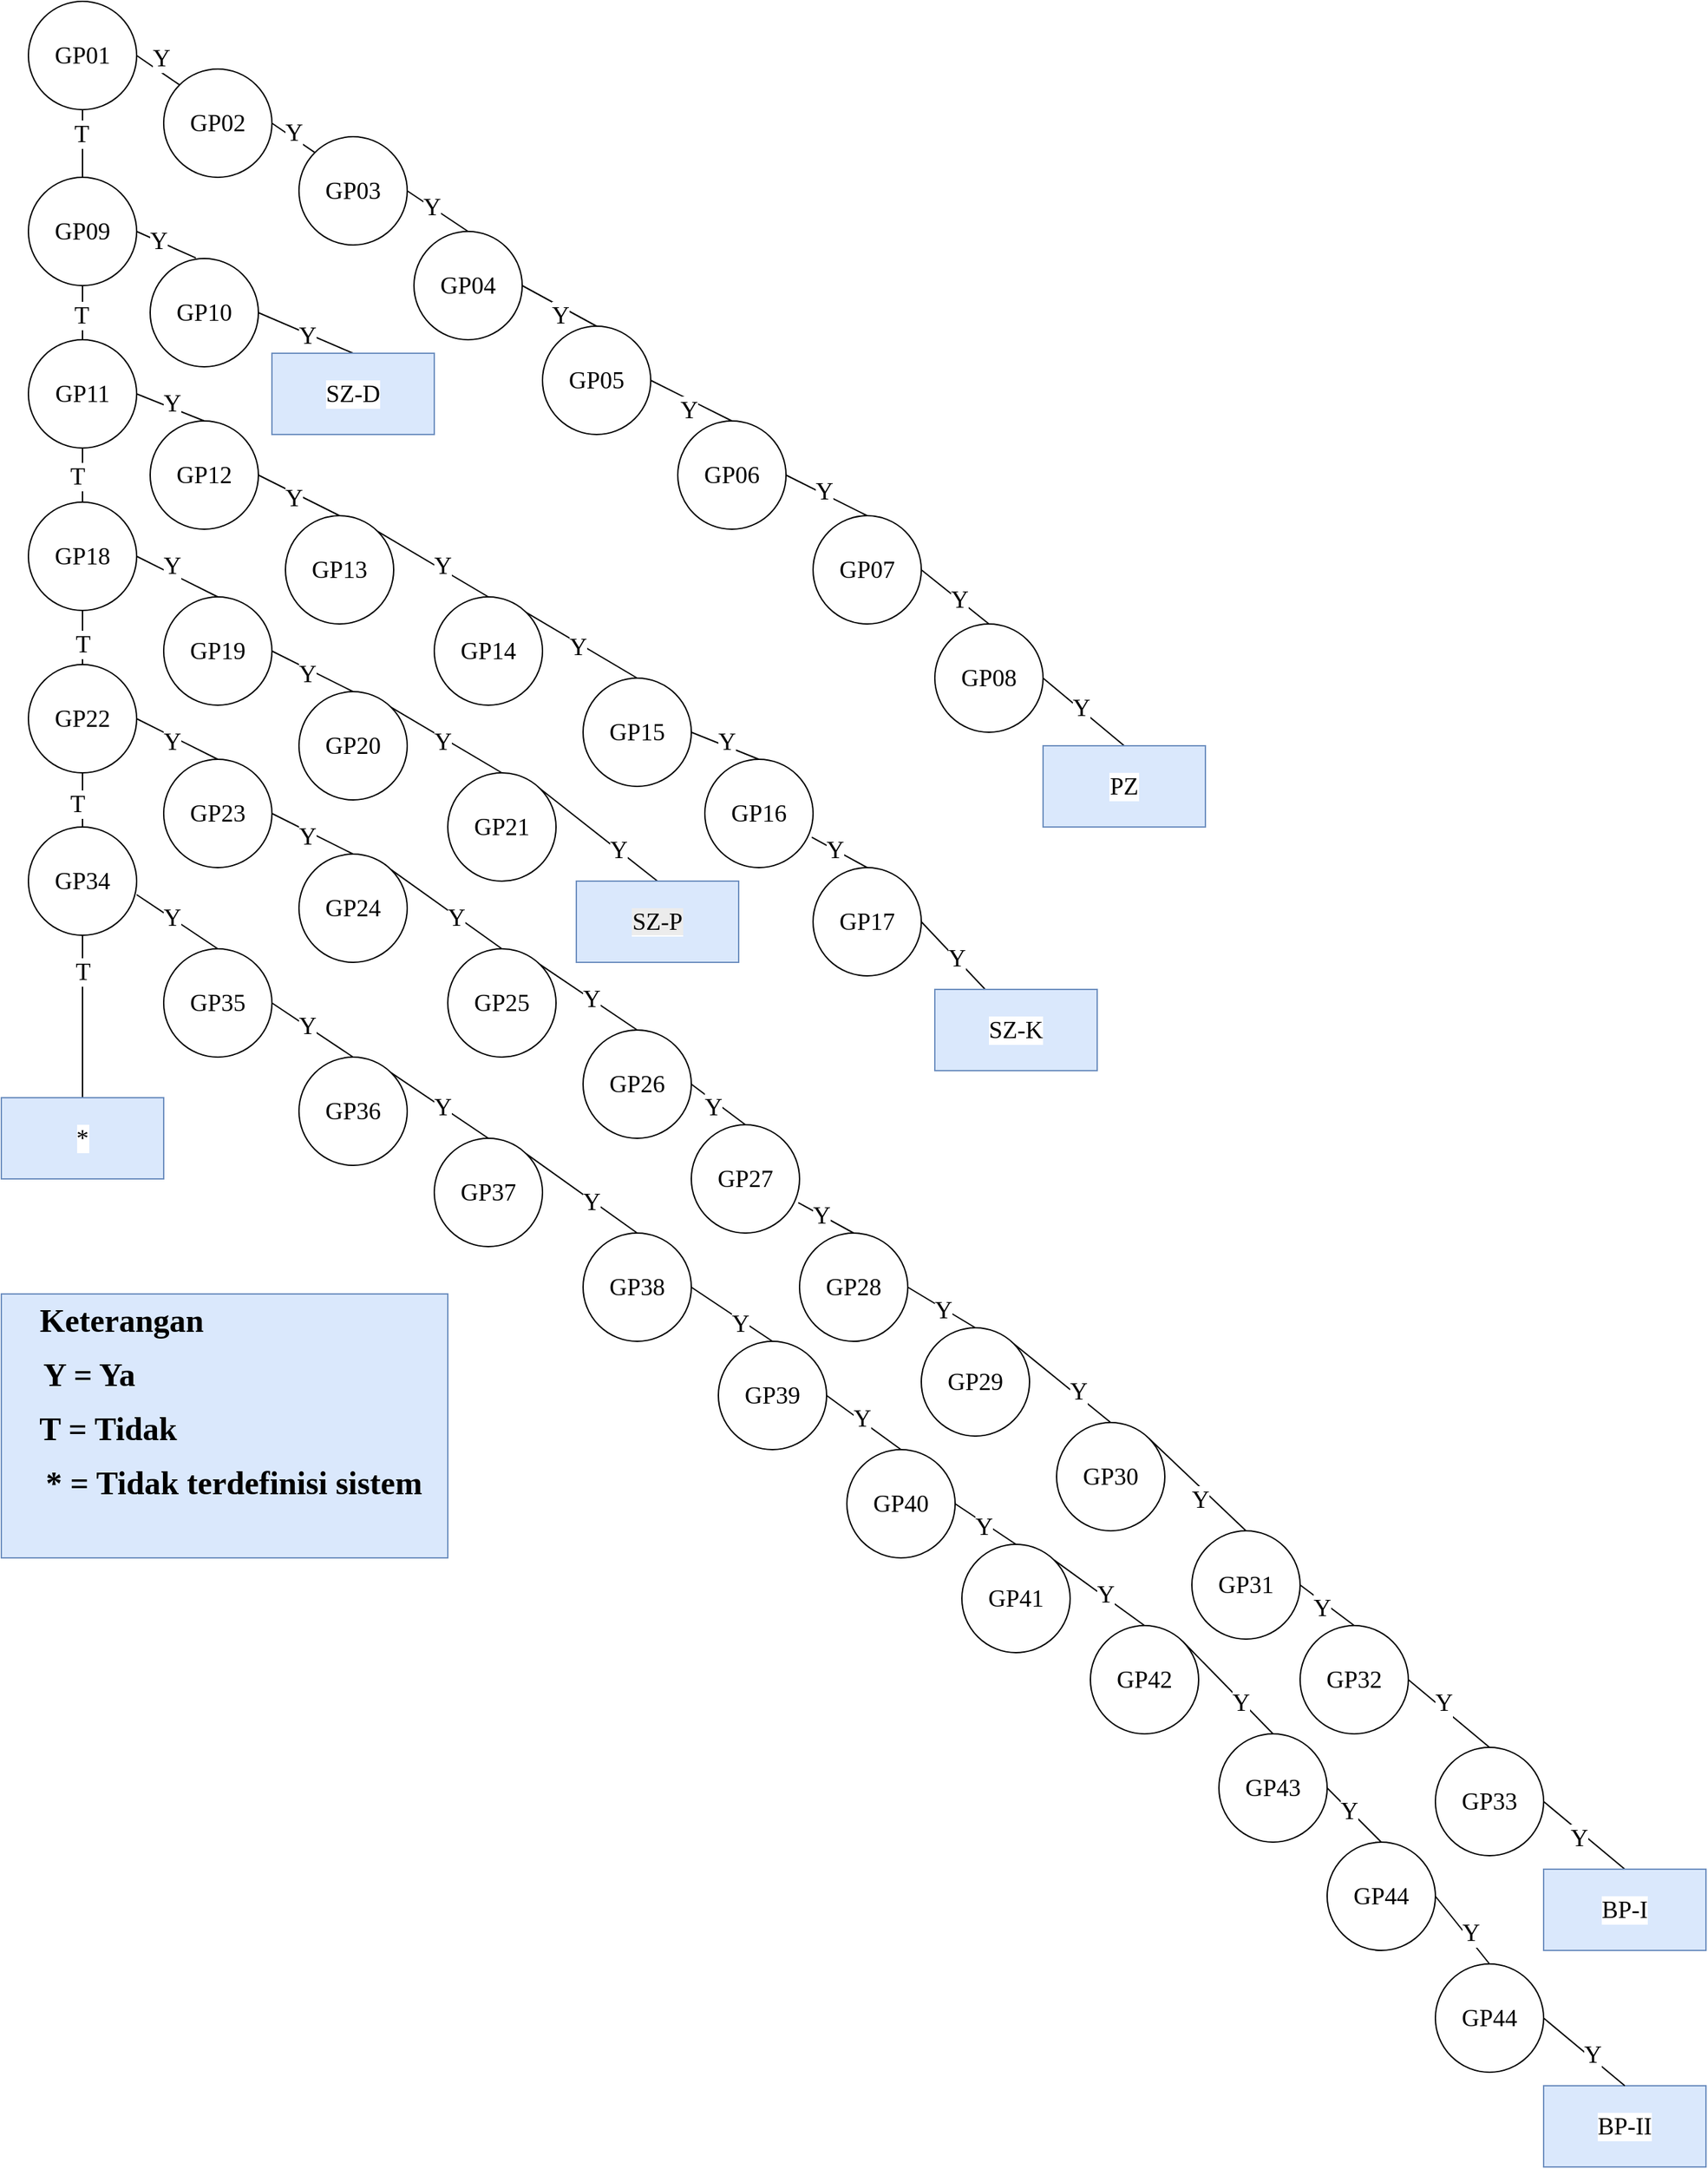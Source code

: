<mxfile version="26.2.14">
  <diagram name="Page-1" id="B9PqWIobF2DEPz7VhlbH">
    <mxGraphModel dx="1707" dy="907" grid="1" gridSize="10" guides="1" tooltips="1" connect="1" arrows="1" fold="1" page="1" pageScale="1" pageWidth="850" pageHeight="1100" math="0" shadow="0">
      <root>
        <mxCell id="0" />
        <mxCell id="1" parent="0" />
        <mxCell id="Tv1Y4_0gf23SGlz4iZix-5" style="rounded=0;orthogonalLoop=1;jettySize=auto;html=1;exitX=1;exitY=0.5;exitDx=0;exitDy=0;entryX=0;entryY=0;entryDx=0;entryDy=0;endArrow=none;startFill=0;" parent="1" source="Tv1Y4_0gf23SGlz4iZix-1" target="Tv1Y4_0gf23SGlz4iZix-3" edge="1">
          <mxGeometry relative="1" as="geometry" />
        </mxCell>
        <mxCell id="Tv1Y4_0gf23SGlz4iZix-6" style="rounded=0;orthogonalLoop=1;jettySize=auto;html=1;exitX=0.5;exitY=1;exitDx=0;exitDy=0;entryX=0.5;entryY=0;entryDx=0;entryDy=0;endArrow=none;startFill=0;" parent="1" source="Tv1Y4_0gf23SGlz4iZix-1" target="Tv1Y4_0gf23SGlz4iZix-2" edge="1">
          <mxGeometry relative="1" as="geometry" />
        </mxCell>
        <mxCell id="Tv1Y4_0gf23SGlz4iZix-192" value="&lt;font face=&quot;Times New Roman&quot; style=&quot;font-size: 18px;&quot;&gt;T&lt;/font&gt;" style="edgeLabel;html=1;align=center;verticalAlign=middle;resizable=0;points=[];fontFamily=Helvetica;fontSize=11;fontColor=default;labelBackgroundColor=default;" parent="Tv1Y4_0gf23SGlz4iZix-6" vertex="1" connectable="0">
          <mxGeometry x="-0.281" y="-1" relative="1" as="geometry">
            <mxPoint as="offset" />
          </mxGeometry>
        </mxCell>
        <mxCell id="Tv1Y4_0gf23SGlz4iZix-1" value="&lt;span style=&quot;font-family: &amp;quot;Times New Roman&amp;quot;; font-size: 18px;&quot;&gt;GP01&lt;/span&gt;" style="ellipse;whiteSpace=wrap;html=1;aspect=fixed;" parent="1" vertex="1">
          <mxGeometry x="60" y="30" width="80" height="80" as="geometry" />
        </mxCell>
        <mxCell id="Tv1Y4_0gf23SGlz4iZix-7" style="edgeStyle=none;shape=connector;rounded=0;orthogonalLoop=1;jettySize=auto;html=1;exitX=0.5;exitY=1;exitDx=0;exitDy=0;entryX=0.5;entryY=0;entryDx=0;entryDy=0;strokeColor=default;align=center;verticalAlign=middle;fontFamily=Helvetica;fontSize=11;fontColor=default;labelBackgroundColor=default;startFill=0;endArrow=none;" parent="1" source="Tv1Y4_0gf23SGlz4iZix-2" target="Tv1Y4_0gf23SGlz4iZix-4" edge="1">
          <mxGeometry relative="1" as="geometry" />
        </mxCell>
        <mxCell id="Tv1Y4_0gf23SGlz4iZix-2" value="&lt;span style=&quot;font-family: &amp;quot;Times New Roman&amp;quot;; font-size: 18px;&quot;&gt;GP09&lt;/span&gt;" style="ellipse;whiteSpace=wrap;html=1;aspect=fixed;" parent="1" vertex="1">
          <mxGeometry x="60" y="160" width="80" height="80" as="geometry" />
        </mxCell>
        <mxCell id="Tv1Y4_0gf23SGlz4iZix-27" style="edgeStyle=none;shape=connector;rounded=0;orthogonalLoop=1;jettySize=auto;html=1;exitX=1;exitY=0.5;exitDx=0;exitDy=0;entryX=0;entryY=0;entryDx=0;entryDy=0;strokeColor=default;align=center;verticalAlign=middle;fontFamily=Helvetica;fontSize=11;fontColor=default;labelBackgroundColor=default;startFill=0;endArrow=none;" parent="1" source="Tv1Y4_0gf23SGlz4iZix-3" target="Tv1Y4_0gf23SGlz4iZix-26" edge="1">
          <mxGeometry relative="1" as="geometry" />
        </mxCell>
        <mxCell id="Tv1Y4_0gf23SGlz4iZix-3" value="&lt;span style=&quot;font-family: &amp;quot;Times New Roman&amp;quot;; font-size: 18px;&quot;&gt;GP02&lt;/span&gt;" style="ellipse;whiteSpace=wrap;html=1;aspect=fixed;" parent="1" vertex="1">
          <mxGeometry x="160" y="80" width="80" height="80" as="geometry" />
        </mxCell>
        <mxCell id="Tv1Y4_0gf23SGlz4iZix-11" style="edgeStyle=none;shape=connector;rounded=0;orthogonalLoop=1;jettySize=auto;html=1;exitX=0.5;exitY=1;exitDx=0;exitDy=0;strokeColor=default;align=center;verticalAlign=middle;fontFamily=Helvetica;fontSize=11;fontColor=default;labelBackgroundColor=default;startFill=0;endArrow=none;" parent="1" source="Tv1Y4_0gf23SGlz4iZix-4" target="Tv1Y4_0gf23SGlz4iZix-10" edge="1">
          <mxGeometry relative="1" as="geometry" />
        </mxCell>
        <mxCell id="Tv1Y4_0gf23SGlz4iZix-13" style="edgeStyle=none;shape=connector;rounded=0;orthogonalLoop=1;jettySize=auto;html=1;exitX=1;exitY=0.5;exitDx=0;exitDy=0;entryX=0.5;entryY=0;entryDx=0;entryDy=0;strokeColor=default;align=center;verticalAlign=middle;fontFamily=Helvetica;fontSize=11;fontColor=default;labelBackgroundColor=default;startFill=0;endArrow=none;" parent="1" source="Tv1Y4_0gf23SGlz4iZix-4" target="Tv1Y4_0gf23SGlz4iZix-12" edge="1">
          <mxGeometry relative="1" as="geometry" />
        </mxCell>
        <mxCell id="Tv1Y4_0gf23SGlz4iZix-4" value="&lt;span style=&quot;font-family: &amp;quot;Times New Roman&amp;quot;; font-size: 18px;&quot;&gt;GP11&lt;/span&gt;" style="ellipse;whiteSpace=wrap;html=1;aspect=fixed;" parent="1" vertex="1">
          <mxGeometry x="60" y="280" width="80" height="80" as="geometry" />
        </mxCell>
        <mxCell id="Tv1Y4_0gf23SGlz4iZix-31" style="edgeStyle=none;shape=connector;rounded=0;orthogonalLoop=1;jettySize=auto;html=1;exitX=1;exitY=0.5;exitDx=0;exitDy=0;entryX=0.5;entryY=0;entryDx=0;entryDy=0;strokeColor=default;align=center;verticalAlign=middle;fontFamily=Helvetica;fontSize=11;fontColor=default;labelBackgroundColor=default;startFill=0;endArrow=none;" parent="1" source="Tv1Y4_0gf23SGlz4iZix-8" target="Tv1Y4_0gf23SGlz4iZix-53" edge="1">
          <mxGeometry relative="1" as="geometry">
            <mxPoint x="280.0" y="280" as="targetPoint" />
          </mxGeometry>
        </mxCell>
        <mxCell id="Tv1Y4_0gf23SGlz4iZix-8" value="&lt;span style=&quot;font-family: &amp;quot;Times New Roman&amp;quot;; font-size: 18px;&quot;&gt;GP10&lt;/span&gt;" style="ellipse;whiteSpace=wrap;html=1;aspect=fixed;" parent="1" vertex="1">
          <mxGeometry x="150" y="220" width="80" height="80" as="geometry" />
        </mxCell>
        <mxCell id="Tv1Y4_0gf23SGlz4iZix-9" style="edgeStyle=none;shape=connector;rounded=0;orthogonalLoop=1;jettySize=auto;html=1;exitX=1;exitY=0.5;exitDx=0;exitDy=0;entryX=0.422;entryY=-0.005;entryDx=0;entryDy=0;entryPerimeter=0;strokeColor=default;align=center;verticalAlign=middle;fontFamily=Helvetica;fontSize=11;fontColor=default;labelBackgroundColor=default;startFill=0;endArrow=none;" parent="1" source="Tv1Y4_0gf23SGlz4iZix-2" target="Tv1Y4_0gf23SGlz4iZix-8" edge="1">
          <mxGeometry relative="1" as="geometry" />
        </mxCell>
        <mxCell id="Tv1Y4_0gf23SGlz4iZix-15" style="edgeStyle=none;shape=connector;rounded=0;orthogonalLoop=1;jettySize=auto;html=1;exitX=0.5;exitY=1;exitDx=0;exitDy=0;entryX=0.5;entryY=0;entryDx=0;entryDy=0;strokeColor=default;align=center;verticalAlign=middle;fontFamily=Helvetica;fontSize=11;fontColor=default;labelBackgroundColor=default;startFill=0;endArrow=none;" parent="1" source="Tv1Y4_0gf23SGlz4iZix-10" target="Tv1Y4_0gf23SGlz4iZix-14" edge="1">
          <mxGeometry relative="1" as="geometry" />
        </mxCell>
        <mxCell id="Tv1Y4_0gf23SGlz4iZix-10" value="&lt;span style=&quot;font-family: &amp;quot;Times New Roman&amp;quot;; font-size: 18px;&quot;&gt;GP18&lt;/span&gt;" style="ellipse;whiteSpace=wrap;html=1;aspect=fixed;" parent="1" vertex="1">
          <mxGeometry x="60" y="400" width="80" height="80" as="geometry" />
        </mxCell>
        <mxCell id="Tv1Y4_0gf23SGlz4iZix-35" style="edgeStyle=none;shape=connector;rounded=0;orthogonalLoop=1;jettySize=auto;html=1;exitX=1;exitY=0.5;exitDx=0;exitDy=0;entryX=0.5;entryY=0;entryDx=0;entryDy=0;strokeColor=default;align=center;verticalAlign=middle;fontFamily=Helvetica;fontSize=11;fontColor=default;labelBackgroundColor=default;startFill=0;endArrow=none;" parent="1" source="Tv1Y4_0gf23SGlz4iZix-12" target="Tv1Y4_0gf23SGlz4iZix-34" edge="1">
          <mxGeometry relative="1" as="geometry" />
        </mxCell>
        <mxCell id="Tv1Y4_0gf23SGlz4iZix-12" value="&lt;span style=&quot;font-family: &amp;quot;Times New Roman&amp;quot;; font-size: 18px;&quot;&gt;GP12&lt;/span&gt;" style="ellipse;whiteSpace=wrap;html=1;aspect=fixed;" parent="1" vertex="1">
          <mxGeometry x="150" y="340" width="80" height="80" as="geometry" />
        </mxCell>
        <mxCell id="Tv1Y4_0gf23SGlz4iZix-19" style="edgeStyle=none;shape=connector;rounded=0;orthogonalLoop=1;jettySize=auto;html=1;exitX=0.5;exitY=1;exitDx=0;exitDy=0;entryX=0.5;entryY=0;entryDx=0;entryDy=0;strokeColor=default;align=center;verticalAlign=middle;fontFamily=Helvetica;fontSize=11;fontColor=default;labelBackgroundColor=default;startFill=0;endArrow=none;" parent="1" source="Tv1Y4_0gf23SGlz4iZix-14" target="Tv1Y4_0gf23SGlz4iZix-18" edge="1">
          <mxGeometry relative="1" as="geometry" />
        </mxCell>
        <mxCell id="Tv1Y4_0gf23SGlz4iZix-14" value="&lt;span style=&quot;font-family: &amp;quot;Times New Roman&amp;quot;; font-size: 18px;&quot;&gt;GP22&lt;/span&gt;" style="ellipse;whiteSpace=wrap;html=1;aspect=fixed;" parent="1" vertex="1">
          <mxGeometry x="60" y="520" width="80" height="80" as="geometry" />
        </mxCell>
        <mxCell id="Tv1Y4_0gf23SGlz4iZix-21" style="edgeStyle=none;shape=connector;rounded=0;orthogonalLoop=1;jettySize=auto;html=1;exitX=0.5;exitY=1;exitDx=0;exitDy=0;entryX=0.5;entryY=0;entryDx=0;entryDy=0;strokeColor=default;align=center;verticalAlign=middle;fontFamily=Helvetica;fontSize=11;fontColor=default;labelBackgroundColor=default;startFill=0;endArrow=none;" parent="1" source="Tv1Y4_0gf23SGlz4iZix-18" target="Tv1Y4_0gf23SGlz4iZix-185" edge="1">
          <mxGeometry relative="1" as="geometry">
            <mxPoint x="100" y="760" as="targetPoint" />
          </mxGeometry>
        </mxCell>
        <mxCell id="Tv1Y4_0gf23SGlz4iZix-18" value="&lt;span style=&quot;font-family: &amp;quot;Times New Roman&amp;quot;; font-size: 18px;&quot;&gt;GP34&lt;/span&gt;" style="ellipse;whiteSpace=wrap;html=1;aspect=fixed;" parent="1" vertex="1">
          <mxGeometry x="60" y="640" width="80" height="80" as="geometry" />
        </mxCell>
        <mxCell id="Tv1Y4_0gf23SGlz4iZix-29" style="edgeStyle=none;shape=connector;rounded=0;orthogonalLoop=1;jettySize=auto;html=1;exitX=1;exitY=0.5;exitDx=0;exitDy=0;entryX=0.5;entryY=0;entryDx=0;entryDy=0;strokeColor=default;align=center;verticalAlign=middle;fontFamily=Helvetica;fontSize=11;fontColor=default;labelBackgroundColor=default;startFill=0;endArrow=none;" parent="1" source="Tv1Y4_0gf23SGlz4iZix-26" target="Tv1Y4_0gf23SGlz4iZix-28" edge="1">
          <mxGeometry relative="1" as="geometry" />
        </mxCell>
        <mxCell id="Tv1Y4_0gf23SGlz4iZix-26" value="&lt;span style=&quot;font-family: &amp;quot;Times New Roman&amp;quot;; font-size: 18px;&quot;&gt;GP03&lt;/span&gt;" style="ellipse;whiteSpace=wrap;html=1;aspect=fixed;" parent="1" vertex="1">
          <mxGeometry x="260" y="130" width="80" height="80" as="geometry" />
        </mxCell>
        <mxCell id="Tv1Y4_0gf23SGlz4iZix-33" style="edgeStyle=none;shape=connector;rounded=0;orthogonalLoop=1;jettySize=auto;html=1;exitX=1;exitY=0.5;exitDx=0;exitDy=0;entryX=0.5;entryY=0;entryDx=0;entryDy=0;strokeColor=default;align=center;verticalAlign=middle;fontFamily=Helvetica;fontSize=11;fontColor=default;labelBackgroundColor=default;startFill=0;endArrow=none;" parent="1" source="Tv1Y4_0gf23SGlz4iZix-28" target="Tv1Y4_0gf23SGlz4iZix-32" edge="1">
          <mxGeometry relative="1" as="geometry" />
        </mxCell>
        <mxCell id="Tv1Y4_0gf23SGlz4iZix-28" value="&lt;span style=&quot;font-family: &amp;quot;Times New Roman&amp;quot;; font-size: 18px;&quot;&gt;GP04&lt;/span&gt;" style="ellipse;whiteSpace=wrap;html=1;aspect=fixed;" parent="1" vertex="1">
          <mxGeometry x="345" y="200" width="80" height="80" as="geometry" />
        </mxCell>
        <mxCell id="Tv1Y4_0gf23SGlz4iZix-42" style="edgeStyle=none;shape=connector;rounded=0;orthogonalLoop=1;jettySize=auto;html=1;exitX=1;exitY=0.5;exitDx=0;exitDy=0;entryX=0.5;entryY=0;entryDx=0;entryDy=0;strokeColor=default;align=center;verticalAlign=middle;fontFamily=Helvetica;fontSize=11;fontColor=default;labelBackgroundColor=default;startFill=0;endArrow=none;" parent="1" source="Tv1Y4_0gf23SGlz4iZix-32" target="Tv1Y4_0gf23SGlz4iZix-38" edge="1">
          <mxGeometry relative="1" as="geometry" />
        </mxCell>
        <mxCell id="Tv1Y4_0gf23SGlz4iZix-32" value="&lt;span style=&quot;font-family: &amp;quot;Times New Roman&amp;quot;; font-size: 18px;&quot;&gt;GP05&lt;/span&gt;" style="ellipse;whiteSpace=wrap;html=1;aspect=fixed;" parent="1" vertex="1">
          <mxGeometry x="440" y="270" width="80" height="80" as="geometry" />
        </mxCell>
        <mxCell id="Tv1Y4_0gf23SGlz4iZix-55" style="edgeStyle=none;shape=connector;rounded=0;orthogonalLoop=1;jettySize=auto;html=1;exitX=1;exitY=0;exitDx=0;exitDy=0;entryX=0.5;entryY=0;entryDx=0;entryDy=0;strokeColor=default;align=center;verticalAlign=middle;fontFamily=Helvetica;fontSize=11;fontColor=default;labelBackgroundColor=default;startFill=0;endArrow=none;" parent="1" source="Tv1Y4_0gf23SGlz4iZix-34" target="Tv1Y4_0gf23SGlz4iZix-54" edge="1">
          <mxGeometry relative="1" as="geometry" />
        </mxCell>
        <mxCell id="Tv1Y4_0gf23SGlz4iZix-34" value="&lt;span style=&quot;font-family: &amp;quot;Times New Roman&amp;quot;; font-size: 18px;&quot;&gt;GP13&lt;/span&gt;" style="ellipse;whiteSpace=wrap;html=1;aspect=fixed;" parent="1" vertex="1">
          <mxGeometry x="250" y="410" width="80" height="80" as="geometry" />
        </mxCell>
        <mxCell id="Tv1Y4_0gf23SGlz4iZix-43" style="edgeStyle=none;shape=connector;rounded=0;orthogonalLoop=1;jettySize=auto;html=1;exitX=1;exitY=0.5;exitDx=0;exitDy=0;entryX=0.5;entryY=0;entryDx=0;entryDy=0;strokeColor=default;align=center;verticalAlign=middle;fontFamily=Helvetica;fontSize=11;fontColor=default;labelBackgroundColor=default;startFill=0;endArrow=none;" parent="1" source="Tv1Y4_0gf23SGlz4iZix-38" target="Tv1Y4_0gf23SGlz4iZix-39" edge="1">
          <mxGeometry relative="1" as="geometry" />
        </mxCell>
        <mxCell id="Tv1Y4_0gf23SGlz4iZix-38" value="&lt;span style=&quot;font-family: &amp;quot;Times New Roman&amp;quot;; font-size: 18px;&quot;&gt;GP06&lt;/span&gt;" style="ellipse;whiteSpace=wrap;html=1;aspect=fixed;" parent="1" vertex="1">
          <mxGeometry x="540" y="340" width="80" height="80" as="geometry" />
        </mxCell>
        <mxCell id="Tv1Y4_0gf23SGlz4iZix-44" style="edgeStyle=none;shape=connector;rounded=0;orthogonalLoop=1;jettySize=auto;html=1;exitX=1;exitY=0.5;exitDx=0;exitDy=0;entryX=0.5;entryY=0;entryDx=0;entryDy=0;strokeColor=default;align=center;verticalAlign=middle;fontFamily=Helvetica;fontSize=11;fontColor=default;labelBackgroundColor=default;startFill=0;endArrow=none;" parent="1" source="Tv1Y4_0gf23SGlz4iZix-39" target="Tv1Y4_0gf23SGlz4iZix-40" edge="1">
          <mxGeometry relative="1" as="geometry" />
        </mxCell>
        <mxCell id="Tv1Y4_0gf23SGlz4iZix-39" value="&lt;span style=&quot;font-family: &amp;quot;Times New Roman&amp;quot;; font-size: 18px;&quot;&gt;GP07&lt;/span&gt;" style="ellipse;whiteSpace=wrap;html=1;aspect=fixed;" parent="1" vertex="1">
          <mxGeometry x="640" y="410" width="80" height="80" as="geometry" />
        </mxCell>
        <mxCell id="Tv1Y4_0gf23SGlz4iZix-45" style="edgeStyle=none;shape=connector;rounded=0;orthogonalLoop=1;jettySize=auto;html=1;exitX=1;exitY=0.5;exitDx=0;exitDy=0;strokeColor=default;align=center;verticalAlign=middle;fontFamily=Helvetica;fontSize=11;fontColor=default;labelBackgroundColor=default;startFill=0;endArrow=none;entryX=0.5;entryY=0;entryDx=0;entryDy=0;" parent="1" source="Tv1Y4_0gf23SGlz4iZix-40" target="Tv1Y4_0gf23SGlz4iZix-52" edge="1">
          <mxGeometry relative="1" as="geometry">
            <mxPoint x="950" y="630" as="targetPoint" />
          </mxGeometry>
        </mxCell>
        <mxCell id="Tv1Y4_0gf23SGlz4iZix-40" value="&lt;span style=&quot;font-family: &amp;quot;Times New Roman&amp;quot;; font-size: 18px;&quot;&gt;GP08&lt;/span&gt;" style="ellipse;whiteSpace=wrap;html=1;aspect=fixed;" parent="1" vertex="1">
          <mxGeometry x="730" y="490" width="80" height="80" as="geometry" />
        </mxCell>
        <mxCell id="Tv1Y4_0gf23SGlz4iZix-52" value="&lt;font face=&quot;Times New Roman&quot;&gt;&lt;span style=&quot;font-size: 18px;&quot;&gt;PZ&lt;/span&gt;&lt;/font&gt;" style="rounded=0;whiteSpace=wrap;html=1;fontFamily=Helvetica;fontSize=11;labelBackgroundColor=default;fillColor=#dae8fc;strokeColor=#6c8ebf;" parent="1" vertex="1">
          <mxGeometry x="810" y="580" width="120" height="60" as="geometry" />
        </mxCell>
        <mxCell id="Tv1Y4_0gf23SGlz4iZix-53" value="&lt;font face=&quot;Times New Roman&quot;&gt;&lt;span style=&quot;font-size: 18px;&quot;&gt;SZ-D&lt;/span&gt;&lt;/font&gt;" style="rounded=0;whiteSpace=wrap;html=1;fontFamily=Helvetica;fontSize=11;labelBackgroundColor=default;fillColor=#dae8fc;strokeColor=#6c8ebf;" parent="1" vertex="1">
          <mxGeometry x="240" y="290" width="120" height="60" as="geometry" />
        </mxCell>
        <mxCell id="Tv1Y4_0gf23SGlz4iZix-58" style="edgeStyle=none;shape=connector;rounded=0;orthogonalLoop=1;jettySize=auto;html=1;exitX=1;exitY=0;exitDx=0;exitDy=0;entryX=0.5;entryY=0;entryDx=0;entryDy=0;strokeColor=default;align=center;verticalAlign=middle;fontFamily=Helvetica;fontSize=11;fontColor=default;labelBackgroundColor=default;startFill=0;endArrow=none;" parent="1" source="Tv1Y4_0gf23SGlz4iZix-54" target="Tv1Y4_0gf23SGlz4iZix-56" edge="1">
          <mxGeometry relative="1" as="geometry" />
        </mxCell>
        <mxCell id="Tv1Y4_0gf23SGlz4iZix-54" value="&lt;span style=&quot;font-family: &amp;quot;Times New Roman&amp;quot;; font-size: 18px;&quot;&gt;GP14&lt;/span&gt;" style="ellipse;whiteSpace=wrap;html=1;aspect=fixed;" parent="1" vertex="1">
          <mxGeometry x="360" y="470" width="80" height="80" as="geometry" />
        </mxCell>
        <mxCell id="Tv1Y4_0gf23SGlz4iZix-60" style="edgeStyle=none;shape=connector;rounded=0;orthogonalLoop=1;jettySize=auto;html=1;exitX=1;exitY=0.5;exitDx=0;exitDy=0;entryX=0.5;entryY=0;entryDx=0;entryDy=0;strokeColor=default;align=center;verticalAlign=middle;fontFamily=Helvetica;fontSize=11;fontColor=default;labelBackgroundColor=default;startFill=0;endArrow=none;" parent="1" source="Tv1Y4_0gf23SGlz4iZix-56" target="Tv1Y4_0gf23SGlz4iZix-59" edge="1">
          <mxGeometry relative="1" as="geometry" />
        </mxCell>
        <mxCell id="Tv1Y4_0gf23SGlz4iZix-56" value="&lt;span style=&quot;font-family: &amp;quot;Times New Roman&amp;quot;; font-size: 18px;&quot;&gt;GP15&lt;/span&gt;" style="ellipse;whiteSpace=wrap;html=1;aspect=fixed;" parent="1" vertex="1">
          <mxGeometry x="470" y="530" width="80" height="80" as="geometry" />
        </mxCell>
        <mxCell id="Tv1Y4_0gf23SGlz4iZix-59" value="&lt;span style=&quot;font-family: &amp;quot;Times New Roman&amp;quot;; font-size: 18px;&quot;&gt;GP16&lt;/span&gt;" style="ellipse;whiteSpace=wrap;html=1;aspect=fixed;" parent="1" vertex="1">
          <mxGeometry x="560" y="590" width="80" height="80" as="geometry" />
        </mxCell>
        <mxCell id="Tv1Y4_0gf23SGlz4iZix-61" style="edgeStyle=none;shape=connector;rounded=0;orthogonalLoop=1;jettySize=auto;html=1;exitX=0.988;exitY=0.719;exitDx=0;exitDy=0;entryX=0.5;entryY=0;entryDx=0;entryDy=0;strokeColor=default;align=center;verticalAlign=middle;fontFamily=Helvetica;fontSize=11;fontColor=default;labelBackgroundColor=default;startFill=0;endArrow=none;exitPerimeter=0;" parent="1" source="Tv1Y4_0gf23SGlz4iZix-59" target="Tv1Y4_0gf23SGlz4iZix-65" edge="1">
          <mxGeometry relative="1" as="geometry">
            <mxPoint x="790" y="850" as="sourcePoint" />
          </mxGeometry>
        </mxCell>
        <mxCell id="Tv1Y4_0gf23SGlz4iZix-64" style="edgeStyle=none;shape=connector;rounded=0;orthogonalLoop=1;jettySize=auto;html=1;exitX=1;exitY=0.5;exitDx=0;exitDy=0;entryX=0.5;entryY=0;entryDx=0;entryDy=0;strokeColor=default;align=center;verticalAlign=middle;fontFamily=Helvetica;fontSize=11;fontColor=default;labelBackgroundColor=default;startFill=0;endArrow=none;" parent="1" source="Tv1Y4_0gf23SGlz4iZix-65" edge="1">
          <mxGeometry relative="1" as="geometry">
            <mxPoint x="805" y="800.0" as="targetPoint" />
          </mxGeometry>
        </mxCell>
        <mxCell id="Tv1Y4_0gf23SGlz4iZix-65" value="&lt;span style=&quot;font-family: &amp;quot;Times New Roman&amp;quot;; font-size: 18px;&quot;&gt;GP17&lt;/span&gt;" style="ellipse;whiteSpace=wrap;html=1;aspect=fixed;" parent="1" vertex="1">
          <mxGeometry x="640" y="670" width="80" height="80" as="geometry" />
        </mxCell>
        <mxCell id="Tv1Y4_0gf23SGlz4iZix-80" style="edgeStyle=none;shape=connector;rounded=0;orthogonalLoop=1;jettySize=auto;html=1;exitX=1;exitY=0.5;exitDx=0;exitDy=0;entryX=0.5;entryY=0;entryDx=0;entryDy=0;strokeColor=default;align=center;verticalAlign=middle;fontFamily=Helvetica;fontSize=11;fontColor=default;labelBackgroundColor=default;startFill=0;endArrow=none;" parent="1" source="Tv1Y4_0gf23SGlz4iZix-10" target="Tv1Y4_0gf23SGlz4iZix-82" edge="1">
          <mxGeometry relative="1" as="geometry">
            <mxPoint x="145" y="460" as="sourcePoint" />
          </mxGeometry>
        </mxCell>
        <mxCell id="Tv1Y4_0gf23SGlz4iZix-81" style="edgeStyle=none;shape=connector;rounded=0;orthogonalLoop=1;jettySize=auto;html=1;exitX=1;exitY=0.5;exitDx=0;exitDy=0;entryX=0.5;entryY=0;entryDx=0;entryDy=0;strokeColor=default;align=center;verticalAlign=middle;fontFamily=Helvetica;fontSize=11;fontColor=default;labelBackgroundColor=default;startFill=0;endArrow=none;" parent="1" source="Tv1Y4_0gf23SGlz4iZix-82" target="Tv1Y4_0gf23SGlz4iZix-85" edge="1">
          <mxGeometry relative="1" as="geometry" />
        </mxCell>
        <mxCell id="Tv1Y4_0gf23SGlz4iZix-82" value="&lt;span style=&quot;font-family: &amp;quot;Times New Roman&amp;quot;; font-size: 18px;&quot;&gt;GP19&lt;/span&gt;" style="ellipse;whiteSpace=wrap;html=1;aspect=fixed;" parent="1" vertex="1">
          <mxGeometry x="160" y="470" width="80" height="80" as="geometry" />
        </mxCell>
        <mxCell id="Tv1Y4_0gf23SGlz4iZix-84" style="edgeStyle=none;shape=connector;rounded=0;orthogonalLoop=1;jettySize=auto;html=1;exitX=1;exitY=0;exitDx=0;exitDy=0;entryX=0.5;entryY=0;entryDx=0;entryDy=0;strokeColor=default;align=center;verticalAlign=middle;fontFamily=Helvetica;fontSize=11;fontColor=default;labelBackgroundColor=default;startFill=0;endArrow=none;" parent="1" source="Tv1Y4_0gf23SGlz4iZix-85" target="Tv1Y4_0gf23SGlz4iZix-94" edge="1">
          <mxGeometry relative="1" as="geometry" />
        </mxCell>
        <mxCell id="Tv1Y4_0gf23SGlz4iZix-85" value="&lt;span style=&quot;font-family: &amp;quot;Times New Roman&amp;quot;; font-size: 18px;&quot;&gt;GP20&lt;/span&gt;" style="ellipse;whiteSpace=wrap;html=1;aspect=fixed;" parent="1" vertex="1">
          <mxGeometry x="260" y="540" width="80" height="80" as="geometry" />
        </mxCell>
        <mxCell id="Tv1Y4_0gf23SGlz4iZix-93" style="edgeStyle=none;shape=connector;rounded=0;orthogonalLoop=1;jettySize=auto;html=1;exitX=1;exitY=0;exitDx=0;exitDy=0;entryX=0.5;entryY=0;entryDx=0;entryDy=0;strokeColor=default;align=center;verticalAlign=middle;fontFamily=Helvetica;fontSize=11;fontColor=default;labelBackgroundColor=default;startFill=0;endArrow=none;" parent="1" source="Tv1Y4_0gf23SGlz4iZix-94" target="Tv1Y4_0gf23SGlz4iZix-175" edge="1">
          <mxGeometry relative="1" as="geometry">
            <mxPoint x="545" y="690" as="targetPoint" />
          </mxGeometry>
        </mxCell>
        <mxCell id="Tv1Y4_0gf23SGlz4iZix-94" value="&lt;span style=&quot;font-family: &amp;quot;Times New Roman&amp;quot;; font-size: 18px;&quot;&gt;GP21&lt;/span&gt;" style="ellipse;whiteSpace=wrap;html=1;aspect=fixed;" parent="1" vertex="1">
          <mxGeometry x="370" y="600" width="80" height="80" as="geometry" />
        </mxCell>
        <mxCell id="Tv1Y4_0gf23SGlz4iZix-110" style="edgeStyle=none;shape=connector;rounded=0;orthogonalLoop=1;jettySize=auto;html=1;exitX=1;exitY=0.5;exitDx=0;exitDy=0;entryX=0.5;entryY=0;entryDx=0;entryDy=0;strokeColor=default;align=center;verticalAlign=middle;fontFamily=Helvetica;fontSize=11;fontColor=default;labelBackgroundColor=default;startFill=0;endArrow=none;" parent="1" source="Tv1Y4_0gf23SGlz4iZix-14" target="Tv1Y4_0gf23SGlz4iZix-112" edge="1">
          <mxGeometry relative="1" as="geometry">
            <mxPoint x="140" y="570" as="sourcePoint" />
          </mxGeometry>
        </mxCell>
        <mxCell id="Tv1Y4_0gf23SGlz4iZix-111" style="edgeStyle=none;shape=connector;rounded=0;orthogonalLoop=1;jettySize=auto;html=1;exitX=1;exitY=0.5;exitDx=0;exitDy=0;entryX=0.5;entryY=0;entryDx=0;entryDy=0;strokeColor=default;align=center;verticalAlign=middle;fontFamily=Helvetica;fontSize=11;fontColor=default;labelBackgroundColor=default;startFill=0;endArrow=none;" parent="1" source="Tv1Y4_0gf23SGlz4iZix-112" target="Tv1Y4_0gf23SGlz4iZix-114" edge="1">
          <mxGeometry relative="1" as="geometry" />
        </mxCell>
        <mxCell id="Tv1Y4_0gf23SGlz4iZix-112" value="&lt;span style=&quot;font-family: &amp;quot;Times New Roman&amp;quot;; font-size: 18px;&quot;&gt;GP23&lt;/span&gt;" style="ellipse;whiteSpace=wrap;html=1;aspect=fixed;" parent="1" vertex="1">
          <mxGeometry x="160" y="590" width="80" height="80" as="geometry" />
        </mxCell>
        <mxCell id="Tv1Y4_0gf23SGlz4iZix-113" style="edgeStyle=none;shape=connector;rounded=0;orthogonalLoop=1;jettySize=auto;html=1;exitX=1;exitY=0;exitDx=0;exitDy=0;entryX=0.5;entryY=0;entryDx=0;entryDy=0;strokeColor=default;align=center;verticalAlign=middle;fontFamily=Helvetica;fontSize=11;fontColor=default;labelBackgroundColor=default;startFill=0;endArrow=none;" parent="1" source="Tv1Y4_0gf23SGlz4iZix-114" target="Tv1Y4_0gf23SGlz4iZix-116" edge="1">
          <mxGeometry relative="1" as="geometry" />
        </mxCell>
        <mxCell id="Tv1Y4_0gf23SGlz4iZix-114" value="&lt;span style=&quot;font-family: &amp;quot;Times New Roman&amp;quot;; font-size: 18px;&quot;&gt;GP24&lt;/span&gt;" style="ellipse;whiteSpace=wrap;html=1;aspect=fixed;" parent="1" vertex="1">
          <mxGeometry x="260" y="660" width="80" height="80" as="geometry" />
        </mxCell>
        <mxCell id="Tv1Y4_0gf23SGlz4iZix-115" style="edgeStyle=none;shape=connector;rounded=0;orthogonalLoop=1;jettySize=auto;html=1;exitX=1;exitY=0;exitDx=0;exitDy=0;entryX=0.5;entryY=0;entryDx=0;entryDy=0;strokeColor=default;align=center;verticalAlign=middle;fontFamily=Helvetica;fontSize=11;fontColor=default;labelBackgroundColor=default;startFill=0;endArrow=none;" parent="1" source="Tv1Y4_0gf23SGlz4iZix-116" target="Tv1Y4_0gf23SGlz4iZix-118" edge="1">
          <mxGeometry relative="1" as="geometry" />
        </mxCell>
        <mxCell id="Tv1Y4_0gf23SGlz4iZix-116" value="&lt;span style=&quot;font-family: &amp;quot;Times New Roman&amp;quot;; font-size: 18px;&quot;&gt;GP25&lt;/span&gt;" style="ellipse;whiteSpace=wrap;html=1;aspect=fixed;" parent="1" vertex="1">
          <mxGeometry x="370" y="730" width="80" height="80" as="geometry" />
        </mxCell>
        <mxCell id="Tv1Y4_0gf23SGlz4iZix-117" style="edgeStyle=none;shape=connector;rounded=0;orthogonalLoop=1;jettySize=auto;html=1;exitX=1;exitY=0.5;exitDx=0;exitDy=0;entryX=0.5;entryY=0;entryDx=0;entryDy=0;strokeColor=default;align=center;verticalAlign=middle;fontFamily=Helvetica;fontSize=11;fontColor=default;labelBackgroundColor=default;startFill=0;endArrow=none;" parent="1" source="Tv1Y4_0gf23SGlz4iZix-118" target="Tv1Y4_0gf23SGlz4iZix-119" edge="1">
          <mxGeometry relative="1" as="geometry" />
        </mxCell>
        <mxCell id="Tv1Y4_0gf23SGlz4iZix-118" value="&lt;span style=&quot;font-family: &amp;quot;Times New Roman&amp;quot;; font-size: 18px;&quot;&gt;GP26&lt;/span&gt;" style="ellipse;whiteSpace=wrap;html=1;aspect=fixed;" parent="1" vertex="1">
          <mxGeometry x="470" y="790" width="80" height="80" as="geometry" />
        </mxCell>
        <mxCell id="Tv1Y4_0gf23SGlz4iZix-119" value="&lt;span style=&quot;font-family: &amp;quot;Times New Roman&amp;quot;; font-size: 18px;&quot;&gt;GP27&lt;/span&gt;" style="ellipse;whiteSpace=wrap;html=1;aspect=fixed;" parent="1" vertex="1">
          <mxGeometry x="550" y="860" width="80" height="80" as="geometry" />
        </mxCell>
        <mxCell id="Tv1Y4_0gf23SGlz4iZix-120" style="edgeStyle=none;shape=connector;rounded=0;orthogonalLoop=1;jettySize=auto;html=1;exitX=0.988;exitY=0.719;exitDx=0;exitDy=0;entryX=0.5;entryY=0;entryDx=0;entryDy=0;strokeColor=default;align=center;verticalAlign=middle;fontFamily=Helvetica;fontSize=11;fontColor=default;labelBackgroundColor=default;startFill=0;endArrow=none;exitPerimeter=0;" parent="1" source="Tv1Y4_0gf23SGlz4iZix-119" target="Tv1Y4_0gf23SGlz4iZix-122" edge="1">
          <mxGeometry relative="1" as="geometry">
            <mxPoint x="795" y="1120" as="sourcePoint" />
          </mxGeometry>
        </mxCell>
        <mxCell id="Tv1Y4_0gf23SGlz4iZix-121" style="edgeStyle=none;shape=connector;rounded=0;orthogonalLoop=1;jettySize=auto;html=1;exitX=1;exitY=0.5;exitDx=0;exitDy=0;entryX=0.5;entryY=0;entryDx=0;entryDy=0;strokeColor=default;align=center;verticalAlign=middle;fontFamily=Helvetica;fontSize=11;fontColor=default;labelBackgroundColor=default;startFill=0;endArrow=none;" parent="1" source="Tv1Y4_0gf23SGlz4iZix-122" target="Tv1Y4_0gf23SGlz4iZix-124" edge="1">
          <mxGeometry relative="1" as="geometry" />
        </mxCell>
        <mxCell id="Tv1Y4_0gf23SGlz4iZix-122" value="&lt;span style=&quot;font-family: &amp;quot;Times New Roman&amp;quot;; font-size: 18px;&quot;&gt;GP28&lt;/span&gt;" style="ellipse;whiteSpace=wrap;html=1;aspect=fixed;" parent="1" vertex="1">
          <mxGeometry x="630" y="940" width="80" height="80" as="geometry" />
        </mxCell>
        <mxCell id="Tv1Y4_0gf23SGlz4iZix-123" style="edgeStyle=none;shape=connector;rounded=0;orthogonalLoop=1;jettySize=auto;html=1;exitX=1;exitY=0;exitDx=0;exitDy=0;entryX=0.5;entryY=0;entryDx=0;entryDy=0;strokeColor=default;align=center;verticalAlign=middle;fontFamily=Helvetica;fontSize=11;fontColor=default;labelBackgroundColor=default;startFill=0;endArrow=none;" parent="1" source="Tv1Y4_0gf23SGlz4iZix-124" target="Tv1Y4_0gf23SGlz4iZix-126" edge="1">
          <mxGeometry relative="1" as="geometry" />
        </mxCell>
        <mxCell id="Tv1Y4_0gf23SGlz4iZix-124" value="&lt;span style=&quot;font-family: &amp;quot;Times New Roman&amp;quot;; font-size: 18px;&quot;&gt;GP29&lt;/span&gt;" style="ellipse;whiteSpace=wrap;html=1;aspect=fixed;" parent="1" vertex="1">
          <mxGeometry x="720" y="1010" width="80" height="80" as="geometry" />
        </mxCell>
        <mxCell id="Tv1Y4_0gf23SGlz4iZix-125" style="edgeStyle=none;shape=connector;rounded=0;orthogonalLoop=1;jettySize=auto;html=1;exitX=1;exitY=0;exitDx=0;exitDy=0;entryX=0.5;entryY=0;entryDx=0;entryDy=0;strokeColor=default;align=center;verticalAlign=middle;fontFamily=Helvetica;fontSize=11;fontColor=default;labelBackgroundColor=default;startFill=0;endArrow=none;" parent="1" source="Tv1Y4_0gf23SGlz4iZix-126" target="Tv1Y4_0gf23SGlz4iZix-128" edge="1">
          <mxGeometry relative="1" as="geometry" />
        </mxCell>
        <mxCell id="Tv1Y4_0gf23SGlz4iZix-126" value="&lt;span style=&quot;font-family: &amp;quot;Times New Roman&amp;quot;; font-size: 18px;&quot;&gt;GP30&lt;/span&gt;" style="ellipse;whiteSpace=wrap;html=1;aspect=fixed;" parent="1" vertex="1">
          <mxGeometry x="820" y="1080" width="80" height="80" as="geometry" />
        </mxCell>
        <mxCell id="Tv1Y4_0gf23SGlz4iZix-127" style="edgeStyle=none;shape=connector;rounded=0;orthogonalLoop=1;jettySize=auto;html=1;exitX=1;exitY=0.5;exitDx=0;exitDy=0;entryX=0.5;entryY=0;entryDx=0;entryDy=0;strokeColor=default;align=center;verticalAlign=middle;fontFamily=Helvetica;fontSize=11;fontColor=default;labelBackgroundColor=default;startFill=0;endArrow=none;" parent="1" source="Tv1Y4_0gf23SGlz4iZix-128" target="Tv1Y4_0gf23SGlz4iZix-129" edge="1">
          <mxGeometry relative="1" as="geometry">
            <mxPoint x="1115" y="1350" as="targetPoint" />
          </mxGeometry>
        </mxCell>
        <mxCell id="Tv1Y4_0gf23SGlz4iZix-128" value="&lt;span style=&quot;font-family: &amp;quot;Times New Roman&amp;quot;; font-size: 18px;&quot;&gt;GP31&lt;/span&gt;" style="ellipse;whiteSpace=wrap;html=1;aspect=fixed;" parent="1" vertex="1">
          <mxGeometry x="920" y="1160" width="80" height="80" as="geometry" />
        </mxCell>
        <mxCell id="Tv1Y4_0gf23SGlz4iZix-182" style="edgeStyle=none;shape=connector;rounded=0;orthogonalLoop=1;jettySize=auto;html=1;exitX=1;exitY=0.5;exitDx=0;exitDy=0;entryX=0.5;entryY=0;entryDx=0;entryDy=0;strokeColor=default;align=center;verticalAlign=middle;fontFamily=Helvetica;fontSize=11;fontColor=default;labelBackgroundColor=default;startFill=0;endArrow=none;" parent="1" source="Tv1Y4_0gf23SGlz4iZix-129" target="Tv1Y4_0gf23SGlz4iZix-181" edge="1">
          <mxGeometry relative="1" as="geometry" />
        </mxCell>
        <mxCell id="Tv1Y4_0gf23SGlz4iZix-129" value="&lt;span style=&quot;font-family: &amp;quot;Times New Roman&amp;quot;; font-size: 18px;&quot;&gt;GP32&lt;/span&gt;" style="ellipse;whiteSpace=wrap;html=1;aspect=fixed;" parent="1" vertex="1">
          <mxGeometry x="1000" y="1230" width="80" height="80" as="geometry" />
        </mxCell>
        <mxCell id="Tv1Y4_0gf23SGlz4iZix-130" style="edgeStyle=none;shape=connector;rounded=0;orthogonalLoop=1;jettySize=auto;html=1;exitX=1;exitY=0.5;exitDx=0;exitDy=0;entryX=0.5;entryY=0;entryDx=0;entryDy=0;strokeColor=default;align=center;verticalAlign=middle;fontFamily=Helvetica;fontSize=11;fontColor=default;labelBackgroundColor=default;startFill=0;endArrow=none;" parent="1" target="Tv1Y4_0gf23SGlz4iZix-132" edge="1">
          <mxGeometry relative="1" as="geometry">
            <mxPoint x="140" y="690" as="sourcePoint" />
          </mxGeometry>
        </mxCell>
        <mxCell id="Tv1Y4_0gf23SGlz4iZix-131" style="edgeStyle=none;shape=connector;rounded=0;orthogonalLoop=1;jettySize=auto;html=1;exitX=1;exitY=0.5;exitDx=0;exitDy=0;entryX=0.5;entryY=0;entryDx=0;entryDy=0;strokeColor=default;align=center;verticalAlign=middle;fontFamily=Helvetica;fontSize=11;fontColor=default;labelBackgroundColor=default;startFill=0;endArrow=none;" parent="1" source="Tv1Y4_0gf23SGlz4iZix-132" target="Tv1Y4_0gf23SGlz4iZix-134" edge="1">
          <mxGeometry relative="1" as="geometry" />
        </mxCell>
        <mxCell id="Tv1Y4_0gf23SGlz4iZix-132" value="&lt;span style=&quot;font-family: &amp;quot;Times New Roman&amp;quot;; font-size: 18px;&quot;&gt;GP35&lt;/span&gt;" style="ellipse;whiteSpace=wrap;html=1;aspect=fixed;" parent="1" vertex="1">
          <mxGeometry x="160" y="730" width="80" height="80" as="geometry" />
        </mxCell>
        <mxCell id="Tv1Y4_0gf23SGlz4iZix-133" style="edgeStyle=none;shape=connector;rounded=0;orthogonalLoop=1;jettySize=auto;html=1;exitX=1;exitY=0;exitDx=0;exitDy=0;entryX=0.5;entryY=0;entryDx=0;entryDy=0;strokeColor=default;align=center;verticalAlign=middle;fontFamily=Helvetica;fontSize=11;fontColor=default;labelBackgroundColor=default;startFill=0;endArrow=none;" parent="1" source="Tv1Y4_0gf23SGlz4iZix-134" target="Tv1Y4_0gf23SGlz4iZix-136" edge="1">
          <mxGeometry relative="1" as="geometry" />
        </mxCell>
        <mxCell id="Tv1Y4_0gf23SGlz4iZix-134" value="&lt;span style=&quot;font-family: &amp;quot;Times New Roman&amp;quot;; font-size: 18px;&quot;&gt;GP36&lt;/span&gt;" style="ellipse;whiteSpace=wrap;html=1;aspect=fixed;" parent="1" vertex="1">
          <mxGeometry x="260" y="810" width="80" height="80" as="geometry" />
        </mxCell>
        <mxCell id="Tv1Y4_0gf23SGlz4iZix-135" style="edgeStyle=none;shape=connector;rounded=0;orthogonalLoop=1;jettySize=auto;html=1;exitX=1;exitY=0;exitDx=0;exitDy=0;entryX=0.5;entryY=0;entryDx=0;entryDy=0;strokeColor=default;align=center;verticalAlign=middle;fontFamily=Helvetica;fontSize=11;fontColor=default;labelBackgroundColor=default;startFill=0;endArrow=none;" parent="1" source="Tv1Y4_0gf23SGlz4iZix-136" target="Tv1Y4_0gf23SGlz4iZix-138" edge="1">
          <mxGeometry relative="1" as="geometry" />
        </mxCell>
        <mxCell id="Tv1Y4_0gf23SGlz4iZix-136" value="&lt;span style=&quot;font-family: &amp;quot;Times New Roman&amp;quot;; font-size: 18px;&quot;&gt;GP37&lt;/span&gt;" style="ellipse;whiteSpace=wrap;html=1;aspect=fixed;" parent="1" vertex="1">
          <mxGeometry x="360" y="870" width="80" height="80" as="geometry" />
        </mxCell>
        <mxCell id="Tv1Y4_0gf23SGlz4iZix-137" style="edgeStyle=none;shape=connector;rounded=0;orthogonalLoop=1;jettySize=auto;html=1;exitX=1;exitY=0.5;exitDx=0;exitDy=0;entryX=0.5;entryY=0;entryDx=0;entryDy=0;strokeColor=default;align=center;verticalAlign=middle;fontFamily=Helvetica;fontSize=11;fontColor=default;labelBackgroundColor=default;startFill=0;endArrow=none;" parent="1" source="Tv1Y4_0gf23SGlz4iZix-138" target="Tv1Y4_0gf23SGlz4iZix-139" edge="1">
          <mxGeometry relative="1" as="geometry" />
        </mxCell>
        <mxCell id="Tv1Y4_0gf23SGlz4iZix-138" value="&lt;span style=&quot;font-family: &amp;quot;Times New Roman&amp;quot;; font-size: 18px;&quot;&gt;GP38&lt;/span&gt;" style="ellipse;whiteSpace=wrap;html=1;aspect=fixed;" parent="1" vertex="1">
          <mxGeometry x="470" y="940" width="80" height="80" as="geometry" />
        </mxCell>
        <mxCell id="Tv1Y4_0gf23SGlz4iZix-139" value="&lt;span style=&quot;font-family: &amp;quot;Times New Roman&amp;quot;; font-size: 18px;&quot;&gt;GP39&lt;/span&gt;" style="ellipse;whiteSpace=wrap;html=1;aspect=fixed;" parent="1" vertex="1">
          <mxGeometry x="570" y="1020" width="80" height="80" as="geometry" />
        </mxCell>
        <mxCell id="Tv1Y4_0gf23SGlz4iZix-140" style="edgeStyle=none;shape=connector;rounded=0;orthogonalLoop=1;jettySize=auto;html=1;exitX=1;exitY=0.5;exitDx=0;exitDy=0;entryX=0.5;entryY=0;entryDx=0;entryDy=0;strokeColor=default;align=center;verticalAlign=middle;fontFamily=Helvetica;fontSize=11;fontColor=default;labelBackgroundColor=default;startFill=0;endArrow=none;" parent="1" source="Tv1Y4_0gf23SGlz4iZix-139" target="Tv1Y4_0gf23SGlz4iZix-142" edge="1">
          <mxGeometry relative="1" as="geometry">
            <mxPoint x="795" y="1240" as="sourcePoint" />
          </mxGeometry>
        </mxCell>
        <mxCell id="Tv1Y4_0gf23SGlz4iZix-141" style="edgeStyle=none;shape=connector;rounded=0;orthogonalLoop=1;jettySize=auto;html=1;exitX=1;exitY=0.5;exitDx=0;exitDy=0;entryX=0.5;entryY=0;entryDx=0;entryDy=0;strokeColor=default;align=center;verticalAlign=middle;fontFamily=Helvetica;fontSize=11;fontColor=default;labelBackgroundColor=default;startFill=0;endArrow=none;" parent="1" source="Tv1Y4_0gf23SGlz4iZix-142" target="Tv1Y4_0gf23SGlz4iZix-144" edge="1">
          <mxGeometry relative="1" as="geometry" />
        </mxCell>
        <mxCell id="Tv1Y4_0gf23SGlz4iZix-142" value="&lt;span style=&quot;font-family: &amp;quot;Times New Roman&amp;quot;; font-size: 18px;&quot;&gt;GP40&lt;/span&gt;" style="ellipse;whiteSpace=wrap;html=1;aspect=fixed;" parent="1" vertex="1">
          <mxGeometry x="665" y="1100" width="80" height="80" as="geometry" />
        </mxCell>
        <mxCell id="Tv1Y4_0gf23SGlz4iZix-143" style="edgeStyle=none;shape=connector;rounded=0;orthogonalLoop=1;jettySize=auto;html=1;exitX=1;exitY=0;exitDx=0;exitDy=0;entryX=0.5;entryY=0;entryDx=0;entryDy=0;strokeColor=default;align=center;verticalAlign=middle;fontFamily=Helvetica;fontSize=11;fontColor=default;labelBackgroundColor=default;startFill=0;endArrow=none;" parent="1" source="Tv1Y4_0gf23SGlz4iZix-144" target="Tv1Y4_0gf23SGlz4iZix-146" edge="1">
          <mxGeometry relative="1" as="geometry" />
        </mxCell>
        <mxCell id="Tv1Y4_0gf23SGlz4iZix-144" value="&lt;span style=&quot;font-family: &amp;quot;Times New Roman&amp;quot;; font-size: 18px;&quot;&gt;GP41&lt;/span&gt;" style="ellipse;whiteSpace=wrap;html=1;aspect=fixed;" parent="1" vertex="1">
          <mxGeometry x="750" y="1170" width="80" height="80" as="geometry" />
        </mxCell>
        <mxCell id="Tv1Y4_0gf23SGlz4iZix-145" style="edgeStyle=none;shape=connector;rounded=0;orthogonalLoop=1;jettySize=auto;html=1;exitX=1;exitY=0;exitDx=0;exitDy=0;entryX=0.5;entryY=0;entryDx=0;entryDy=0;strokeColor=default;align=center;verticalAlign=middle;fontFamily=Helvetica;fontSize=11;fontColor=default;labelBackgroundColor=default;startFill=0;endArrow=none;" parent="1" source="Tv1Y4_0gf23SGlz4iZix-146" target="Tv1Y4_0gf23SGlz4iZix-148" edge="1">
          <mxGeometry relative="1" as="geometry" />
        </mxCell>
        <mxCell id="Tv1Y4_0gf23SGlz4iZix-146" value="&lt;span style=&quot;font-family: &amp;quot;Times New Roman&amp;quot;; font-size: 18px;&quot;&gt;GP42&lt;/span&gt;" style="ellipse;whiteSpace=wrap;html=1;aspect=fixed;" parent="1" vertex="1">
          <mxGeometry x="845" y="1230" width="80" height="80" as="geometry" />
        </mxCell>
        <mxCell id="Tv1Y4_0gf23SGlz4iZix-147" style="edgeStyle=none;shape=connector;rounded=0;orthogonalLoop=1;jettySize=auto;html=1;exitX=1;exitY=0.5;exitDx=0;exitDy=0;entryX=0.5;entryY=0;entryDx=0;entryDy=0;strokeColor=default;align=center;verticalAlign=middle;fontFamily=Helvetica;fontSize=11;fontColor=default;labelBackgroundColor=default;startFill=0;endArrow=none;" parent="1" source="Tv1Y4_0gf23SGlz4iZix-148" target="Tv1Y4_0gf23SGlz4iZix-149" edge="1">
          <mxGeometry relative="1" as="geometry">
            <mxPoint x="1115" y="1470" as="targetPoint" />
          </mxGeometry>
        </mxCell>
        <mxCell id="Tv1Y4_0gf23SGlz4iZix-148" value="&lt;span style=&quot;font-family: &amp;quot;Times New Roman&amp;quot;; font-size: 18px;&quot;&gt;GP43&lt;/span&gt;" style="ellipse;whiteSpace=wrap;html=1;aspect=fixed;" parent="1" vertex="1">
          <mxGeometry x="940" y="1310" width="80" height="80" as="geometry" />
        </mxCell>
        <mxCell id="Tv1Y4_0gf23SGlz4iZix-188" style="edgeStyle=none;shape=connector;rounded=0;orthogonalLoop=1;jettySize=auto;html=1;exitX=1;exitY=0.5;exitDx=0;exitDy=0;entryX=0.5;entryY=0;entryDx=0;entryDy=0;strokeColor=default;align=center;verticalAlign=middle;fontFamily=Helvetica;fontSize=11;fontColor=default;labelBackgroundColor=default;startFill=0;endArrow=none;" parent="1" source="Tv1Y4_0gf23SGlz4iZix-149" target="Tv1Y4_0gf23SGlz4iZix-187" edge="1">
          <mxGeometry relative="1" as="geometry" />
        </mxCell>
        <mxCell id="Tv1Y4_0gf23SGlz4iZix-149" value="&lt;span style=&quot;font-family: &amp;quot;Times New Roman&amp;quot;; font-size: 18px;&quot;&gt;GP44&lt;/span&gt;" style="ellipse;whiteSpace=wrap;html=1;aspect=fixed;" parent="1" vertex="1">
          <mxGeometry x="1020" y="1390" width="80" height="80" as="geometry" />
        </mxCell>
        <mxCell id="Tv1Y4_0gf23SGlz4iZix-175" value="&lt;font face=&quot;Times New Roman&quot;&gt;&lt;span style=&quot;font-size: 18px; background-color: rgb(236, 236, 236);&quot;&gt;SZ-P&lt;/span&gt;&lt;/font&gt;" style="rounded=0;whiteSpace=wrap;html=1;fontFamily=Helvetica;fontSize=11;labelBackgroundColor=default;fillColor=#dae8fc;strokeColor=#6c8ebf;" parent="1" vertex="1">
          <mxGeometry x="465" y="680" width="120" height="60" as="geometry" />
        </mxCell>
        <mxCell id="Tv1Y4_0gf23SGlz4iZix-178" value="&lt;font face=&quot;Times New Roman&quot;&gt;&lt;span style=&quot;font-size: 18px;&quot;&gt;SZ-K&lt;/span&gt;&lt;/font&gt;" style="rounded=0;whiteSpace=wrap;html=1;fontFamily=Helvetica;fontSize=11;labelBackgroundColor=default;fillColor=#dae8fc;strokeColor=#6c8ebf;" parent="1" vertex="1">
          <mxGeometry x="730" y="760" width="120" height="60" as="geometry" />
        </mxCell>
        <mxCell id="Tv1Y4_0gf23SGlz4iZix-180" style="edgeStyle=none;shape=connector;rounded=0;orthogonalLoop=1;jettySize=auto;html=1;exitX=0.5;exitY=1;exitDx=0;exitDy=0;strokeColor=default;align=center;verticalAlign=middle;fontFamily=Helvetica;fontSize=11;fontColor=default;labelBackgroundColor=default;startFill=0;endArrow=none;" parent="1" source="Tv1Y4_0gf23SGlz4iZix-178" target="Tv1Y4_0gf23SGlz4iZix-178" edge="1">
          <mxGeometry relative="1" as="geometry" />
        </mxCell>
        <mxCell id="Tv1Y4_0gf23SGlz4iZix-184" style="edgeStyle=none;shape=connector;rounded=0;orthogonalLoop=1;jettySize=auto;html=1;exitX=1;exitY=0.5;exitDx=0;exitDy=0;entryX=0.5;entryY=0;entryDx=0;entryDy=0;strokeColor=default;align=center;verticalAlign=middle;fontFamily=Helvetica;fontSize=11;fontColor=default;labelBackgroundColor=default;startFill=0;endArrow=none;" parent="1" source="Tv1Y4_0gf23SGlz4iZix-181" target="Tv1Y4_0gf23SGlz4iZix-183" edge="1">
          <mxGeometry relative="1" as="geometry" />
        </mxCell>
        <mxCell id="Tv1Y4_0gf23SGlz4iZix-181" value="&lt;span style=&quot;font-family: &amp;quot;Times New Roman&amp;quot;; font-size: 18px;&quot;&gt;GP33&lt;/span&gt;" style="ellipse;whiteSpace=wrap;html=1;aspect=fixed;" parent="1" vertex="1">
          <mxGeometry x="1100" y="1320" width="80" height="80" as="geometry" />
        </mxCell>
        <mxCell id="Tv1Y4_0gf23SGlz4iZix-183" value="&lt;font face=&quot;Times New Roman&quot;&gt;&lt;span style=&quot;font-size: 18px;&quot;&gt;BP-I&lt;/span&gt;&lt;/font&gt;" style="rounded=0;whiteSpace=wrap;html=1;fontFamily=Helvetica;fontSize=11;labelBackgroundColor=default;fillColor=#dae8fc;strokeColor=#6c8ebf;" parent="1" vertex="1">
          <mxGeometry x="1180" y="1410" width="120" height="60" as="geometry" />
        </mxCell>
        <mxCell id="Tv1Y4_0gf23SGlz4iZix-185" value="&lt;font face=&quot;Times New Roman&quot;&gt;&lt;span style=&quot;font-size: 18px;&quot;&gt;*&lt;/span&gt;&lt;/font&gt;" style="rounded=0;whiteSpace=wrap;html=1;fontFamily=Helvetica;fontSize=11;labelBackgroundColor=default;fillColor=#dae8fc;strokeColor=#6c8ebf;" parent="1" vertex="1">
          <mxGeometry x="40" y="840" width="120" height="60" as="geometry" />
        </mxCell>
        <mxCell id="Tv1Y4_0gf23SGlz4iZix-186" value="&lt;font face=&quot;Times New Roman&quot;&gt;&lt;span style=&quot;font-size: 18px;&quot;&gt;BP-II&lt;/span&gt;&lt;/font&gt;" style="rounded=0;whiteSpace=wrap;html=1;fontFamily=Helvetica;fontSize=11;labelBackgroundColor=default;fillColor=#dae8fc;strokeColor=#6c8ebf;" parent="1" vertex="1">
          <mxGeometry x="1180" y="1570" width="120" height="60" as="geometry" />
        </mxCell>
        <mxCell id="Tv1Y4_0gf23SGlz4iZix-190" style="edgeStyle=none;shape=connector;rounded=0;orthogonalLoop=1;jettySize=auto;html=1;exitX=1;exitY=0.5;exitDx=0;exitDy=0;entryX=0.5;entryY=0;entryDx=0;entryDy=0;strokeColor=default;align=center;verticalAlign=middle;fontFamily=Helvetica;fontSize=11;fontColor=default;labelBackgroundColor=default;startFill=0;endArrow=none;" parent="1" source="Tv1Y4_0gf23SGlz4iZix-187" target="Tv1Y4_0gf23SGlz4iZix-186" edge="1">
          <mxGeometry relative="1" as="geometry" />
        </mxCell>
        <mxCell id="Tv1Y4_0gf23SGlz4iZix-187" value="&lt;span style=&quot;font-family: &amp;quot;Times New Roman&amp;quot;; font-size: 18px;&quot;&gt;GP44&lt;/span&gt;" style="ellipse;whiteSpace=wrap;html=1;aspect=fixed;" parent="1" vertex="1">
          <mxGeometry x="1100" y="1480" width="80" height="80" as="geometry" />
        </mxCell>
        <mxCell id="Tv1Y4_0gf23SGlz4iZix-193" value="&lt;font face=&quot;Times New Roman&quot; style=&quot;font-size: 18px;&quot;&gt;T&lt;/font&gt;" style="edgeLabel;html=1;align=center;verticalAlign=middle;resizable=0;points=[];fontFamily=Helvetica;fontSize=11;fontColor=default;labelBackgroundColor=default;" parent="1" vertex="1" connectable="0">
          <mxGeometry x="100.0" y="199.998" as="geometry">
            <mxPoint x="-1" y="62" as="offset" />
          </mxGeometry>
        </mxCell>
        <mxCell id="Tv1Y4_0gf23SGlz4iZix-194" value="&lt;font face=&quot;Times New Roman&quot; style=&quot;font-size: 18px;&quot;&gt;T&lt;/font&gt;" style="edgeLabel;html=1;align=center;verticalAlign=middle;resizable=0;points=[];fontFamily=Helvetica;fontSize=11;fontColor=default;labelBackgroundColor=default;" parent="1" vertex="1" connectable="0">
          <mxGeometry x="119.0" y="147.778" as="geometry">
            <mxPoint x="-23" y="233" as="offset" />
          </mxGeometry>
        </mxCell>
        <mxCell id="Tv1Y4_0gf23SGlz4iZix-195" value="&lt;font face=&quot;Times New Roman&quot; style=&quot;font-size: 18px;&quot;&gt;T&lt;/font&gt;" style="edgeLabel;html=1;align=center;verticalAlign=middle;resizable=0;points=[];fontFamily=Helvetica;fontSize=11;fontColor=default;labelBackgroundColor=default;" parent="1" vertex="1" connectable="0">
          <mxGeometry x="129.0" y="157.778" as="geometry">
            <mxPoint x="-29" y="347" as="offset" />
          </mxGeometry>
        </mxCell>
        <mxCell id="Tv1Y4_0gf23SGlz4iZix-196" value="&lt;font face=&quot;Times New Roman&quot; style=&quot;font-size: 18px;&quot;&gt;T&lt;/font&gt;" style="edgeLabel;html=1;align=center;verticalAlign=middle;resizable=0;points=[];fontFamily=Helvetica;fontSize=11;fontColor=default;labelBackgroundColor=default;" parent="1" vertex="1" connectable="0">
          <mxGeometry x="140.0" y="169.998" as="geometry">
            <mxPoint x="-44" y="453" as="offset" />
          </mxGeometry>
        </mxCell>
        <mxCell id="Tv1Y4_0gf23SGlz4iZix-197" value="&lt;font face=&quot;Times New Roman&quot; style=&quot;font-size: 18px;&quot;&gt;T&lt;/font&gt;" style="edgeLabel;html=1;align=center;verticalAlign=middle;resizable=0;points=[];fontFamily=Helvetica;fontSize=11;fontColor=default;labelBackgroundColor=default;" parent="1" vertex="1" connectable="0">
          <mxGeometry x="149.0" y="177.778" as="geometry">
            <mxPoint x="-49" y="569" as="offset" />
          </mxGeometry>
        </mxCell>
        <mxCell id="Tv1Y4_0gf23SGlz4iZix-198" value="&lt;font face=&quot;Times New Roman&quot; style=&quot;font-size: 18px;&quot;&gt;Y&lt;/font&gt;" style="edgeLabel;html=1;align=center;verticalAlign=middle;resizable=0;points=[];fontFamily=Helvetica;fontSize=11;fontColor=default;labelBackgroundColor=default;" parent="1" vertex="1" connectable="0">
          <mxGeometry x="170" y="79.998" as="geometry">
            <mxPoint x="-12" y="-8" as="offset" />
          </mxGeometry>
        </mxCell>
        <mxCell id="Tv1Y4_0gf23SGlz4iZix-199" value="&lt;font face=&quot;Times New Roman&quot; style=&quot;font-size: 18px;&quot;&gt;Y&lt;/font&gt;" style="edgeLabel;html=1;align=center;verticalAlign=middle;resizable=0;points=[];fontFamily=Helvetica;fontSize=11;fontColor=default;labelBackgroundColor=default;" parent="1" vertex="1" connectable="0">
          <mxGeometry x="180" y="99.998" as="geometry">
            <mxPoint x="76" y="27" as="offset" />
          </mxGeometry>
        </mxCell>
        <mxCell id="Tv1Y4_0gf23SGlz4iZix-200" value="&lt;font face=&quot;Times New Roman&quot; style=&quot;font-size: 18px;&quot;&gt;Y&lt;/font&gt;" style="edgeLabel;html=1;align=center;verticalAlign=middle;resizable=0;points=[];fontFamily=Helvetica;fontSize=11;fontColor=default;labelBackgroundColor=default;" parent="1" vertex="1" connectable="0">
          <mxGeometry x="370" y="189.998" as="geometry">
            <mxPoint x="-12" y="-8" as="offset" />
          </mxGeometry>
        </mxCell>
        <mxCell id="Tv1Y4_0gf23SGlz4iZix-201" value="&lt;font face=&quot;Times New Roman&quot; style=&quot;font-size: 18px;&quot;&gt;Y&lt;/font&gt;" style="edgeLabel;html=1;align=center;verticalAlign=middle;resizable=0;points=[];fontFamily=Helvetica;fontSize=11;fontColor=default;labelBackgroundColor=default;" parent="1" vertex="1" connectable="0">
          <mxGeometry x="465" y="269.998" as="geometry">
            <mxPoint x="-12" y="-8" as="offset" />
          </mxGeometry>
        </mxCell>
        <mxCell id="Tv1Y4_0gf23SGlz4iZix-202" value="&lt;font face=&quot;Times New Roman&quot; style=&quot;font-size: 18px;&quot;&gt;Y&lt;/font&gt;" style="edgeLabel;html=1;align=center;verticalAlign=middle;resizable=0;points=[];fontFamily=Helvetica;fontSize=11;fontColor=default;labelBackgroundColor=default;" parent="1" vertex="1" connectable="0">
          <mxGeometry x="560" y="339.998" as="geometry">
            <mxPoint x="-12" y="-8" as="offset" />
          </mxGeometry>
        </mxCell>
        <mxCell id="Tv1Y4_0gf23SGlz4iZix-204" value="&lt;font face=&quot;Times New Roman&quot; style=&quot;font-size: 18px;&quot;&gt;Y&lt;/font&gt;" style="edgeLabel;html=1;align=center;verticalAlign=middle;resizable=0;points=[];fontFamily=Helvetica;fontSize=11;fontColor=default;labelBackgroundColor=default;" parent="1" vertex="1" connectable="0">
          <mxGeometry x="660" y="399.998" as="geometry">
            <mxPoint x="-12" y="-8" as="offset" />
          </mxGeometry>
        </mxCell>
        <mxCell id="Tv1Y4_0gf23SGlz4iZix-205" value="&lt;font face=&quot;Times New Roman&quot; style=&quot;font-size: 18px;&quot;&gt;Y&lt;/font&gt;" style="edgeLabel;html=1;align=center;verticalAlign=middle;resizable=0;points=[];fontFamily=Helvetica;fontSize=11;fontColor=default;labelBackgroundColor=default;" parent="1" vertex="1" connectable="0">
          <mxGeometry x="760" y="479.998" as="geometry">
            <mxPoint x="-12" y="-8" as="offset" />
          </mxGeometry>
        </mxCell>
        <mxCell id="Tv1Y4_0gf23SGlz4iZix-206" value="&lt;font face=&quot;Times New Roman&quot; style=&quot;font-size: 18px;&quot;&gt;Y&lt;/font&gt;" style="edgeLabel;html=1;align=center;verticalAlign=middle;resizable=0;points=[];fontFamily=Helvetica;fontSize=11;fontColor=default;labelBackgroundColor=default;" parent="1" vertex="1" connectable="0">
          <mxGeometry x="850" y="559.998" as="geometry">
            <mxPoint x="-12" y="-8" as="offset" />
          </mxGeometry>
        </mxCell>
        <mxCell id="Tv1Y4_0gf23SGlz4iZix-207" value="&lt;font face=&quot;Times New Roman&quot; style=&quot;font-size: 18px;&quot;&gt;Y&lt;/font&gt;" style="edgeLabel;html=1;align=center;verticalAlign=middle;resizable=0;points=[];fontFamily=Helvetica;fontSize=11;fontColor=default;labelBackgroundColor=default;" parent="1" vertex="1" connectable="0">
          <mxGeometry x="80" y="179.998" as="geometry">
            <mxPoint x="76" y="27" as="offset" />
          </mxGeometry>
        </mxCell>
        <mxCell id="Tv1Y4_0gf23SGlz4iZix-208" value="&lt;font face=&quot;Times New Roman&quot; style=&quot;font-size: 18px;&quot;&gt;Y&lt;/font&gt;" style="edgeLabel;html=1;align=center;verticalAlign=middle;resizable=0;points=[];fontFamily=Helvetica;fontSize=11;fontColor=default;labelBackgroundColor=default;" parent="1" vertex="1" connectable="0">
          <mxGeometry x="190" y="249.998" as="geometry">
            <mxPoint x="76" y="27" as="offset" />
          </mxGeometry>
        </mxCell>
        <mxCell id="Tv1Y4_0gf23SGlz4iZix-209" value="&lt;font face=&quot;Times New Roman&quot; style=&quot;font-size: 18px;&quot;&gt;Y&lt;/font&gt;" style="edgeLabel;html=1;align=center;verticalAlign=middle;resizable=0;points=[];fontFamily=Helvetica;fontSize=11;fontColor=default;labelBackgroundColor=default;" parent="1" vertex="1" connectable="0">
          <mxGeometry x="90" y="299.998" as="geometry">
            <mxPoint x="76" y="27" as="offset" />
          </mxGeometry>
        </mxCell>
        <mxCell id="Tv1Y4_0gf23SGlz4iZix-210" value="&lt;font face=&quot;Times New Roman&quot; style=&quot;font-size: 18px;&quot;&gt;Y&lt;/font&gt;" style="edgeLabel;html=1;align=center;verticalAlign=middle;resizable=0;points=[];fontFamily=Helvetica;fontSize=11;fontColor=default;labelBackgroundColor=default;" parent="1" vertex="1" connectable="0">
          <mxGeometry x="180" y="369.998" as="geometry">
            <mxPoint x="76" y="27" as="offset" />
          </mxGeometry>
        </mxCell>
        <mxCell id="Tv1Y4_0gf23SGlz4iZix-212" value="&lt;font face=&quot;Times New Roman&quot; style=&quot;font-size: 18px;&quot;&gt;Y&lt;/font&gt;" style="edgeLabel;html=1;align=center;verticalAlign=middle;resizable=0;points=[];fontFamily=Helvetica;fontSize=11;fontColor=default;labelBackgroundColor=default;" parent="1" vertex="1" connectable="0">
          <mxGeometry x="290" y="419.998" as="geometry">
            <mxPoint x="76" y="27" as="offset" />
          </mxGeometry>
        </mxCell>
        <mxCell id="Tv1Y4_0gf23SGlz4iZix-213" value="&lt;font face=&quot;Times New Roman&quot; style=&quot;font-size: 18px;&quot;&gt;Y&lt;/font&gt;" style="edgeLabel;html=1;align=center;verticalAlign=middle;resizable=0;points=[];fontFamily=Helvetica;fontSize=11;fontColor=default;labelBackgroundColor=default;" parent="1" vertex="1" connectable="0">
          <mxGeometry x="390" y="479.998" as="geometry">
            <mxPoint x="76" y="27" as="offset" />
          </mxGeometry>
        </mxCell>
        <mxCell id="Tv1Y4_0gf23SGlz4iZix-214" value="&lt;font face=&quot;Times New Roman&quot; style=&quot;font-size: 18px;&quot;&gt;Y&lt;/font&gt;" style="edgeLabel;html=1;align=center;verticalAlign=middle;resizable=0;points=[];fontFamily=Helvetica;fontSize=11;fontColor=default;labelBackgroundColor=default;" parent="1" vertex="1" connectable="0">
          <mxGeometry x="500" y="549.998" as="geometry">
            <mxPoint x="76" y="27" as="offset" />
          </mxGeometry>
        </mxCell>
        <mxCell id="Tv1Y4_0gf23SGlz4iZix-215" value="&lt;font face=&quot;Times New Roman&quot; style=&quot;font-size: 18px;&quot;&gt;Y&lt;/font&gt;" style="edgeLabel;html=1;align=center;verticalAlign=middle;resizable=0;points=[];fontFamily=Helvetica;fontSize=11;fontColor=default;labelBackgroundColor=default;" parent="1" vertex="1" connectable="0">
          <mxGeometry x="580" y="629.998" as="geometry">
            <mxPoint x="76" y="27" as="offset" />
          </mxGeometry>
        </mxCell>
        <mxCell id="Tv1Y4_0gf23SGlz4iZix-216" value="&lt;font face=&quot;Times New Roman&quot; style=&quot;font-size: 18px;&quot;&gt;Y&lt;/font&gt;" style="edgeLabel;html=1;align=center;verticalAlign=middle;resizable=0;points=[];fontFamily=Helvetica;fontSize=11;fontColor=default;labelBackgroundColor=default;" parent="1" vertex="1" connectable="0">
          <mxGeometry x="670" y="709.998" as="geometry">
            <mxPoint x="76" y="27" as="offset" />
          </mxGeometry>
        </mxCell>
        <mxCell id="Tv1Y4_0gf23SGlz4iZix-217" value="&lt;font face=&quot;Times New Roman&quot; style=&quot;font-size: 18px;&quot;&gt;Y&lt;/font&gt;" style="edgeLabel;html=1;align=center;verticalAlign=middle;resizable=0;points=[];fontFamily=Helvetica;fontSize=11;fontColor=default;labelBackgroundColor=default;" parent="1" vertex="1" connectable="0">
          <mxGeometry x="90" y="419.998" as="geometry">
            <mxPoint x="76" y="27" as="offset" />
          </mxGeometry>
        </mxCell>
        <mxCell id="Tv1Y4_0gf23SGlz4iZix-218" value="&lt;font face=&quot;Times New Roman&quot; style=&quot;font-size: 18px;&quot;&gt;Y&lt;/font&gt;" style="edgeLabel;html=1;align=center;verticalAlign=middle;resizable=0;points=[];fontFamily=Helvetica;fontSize=11;fontColor=default;labelBackgroundColor=default;" parent="1" vertex="1" connectable="0">
          <mxGeometry x="190" y="499.998" as="geometry">
            <mxPoint x="76" y="27" as="offset" />
          </mxGeometry>
        </mxCell>
        <mxCell id="Tv1Y4_0gf23SGlz4iZix-219" value="&lt;font face=&quot;Times New Roman&quot; style=&quot;font-size: 18px;&quot;&gt;Y&lt;/font&gt;" style="edgeLabel;html=1;align=center;verticalAlign=middle;resizable=0;points=[];fontFamily=Helvetica;fontSize=11;fontColor=default;labelBackgroundColor=default;" parent="1" vertex="1" connectable="0">
          <mxGeometry x="290" y="549.998" as="geometry">
            <mxPoint x="76" y="27" as="offset" />
          </mxGeometry>
        </mxCell>
        <mxCell id="Tv1Y4_0gf23SGlz4iZix-220" value="&lt;font face=&quot;Times New Roman&quot; style=&quot;font-size: 18px;&quot;&gt;Y&lt;/font&gt;" style="edgeLabel;html=1;align=center;verticalAlign=middle;resizable=0;points=[];fontFamily=Helvetica;fontSize=11;fontColor=default;labelBackgroundColor=default;" parent="1" vertex="1" connectable="0">
          <mxGeometry x="420" y="629.998" as="geometry">
            <mxPoint x="76" y="27" as="offset" />
          </mxGeometry>
        </mxCell>
        <mxCell id="Tv1Y4_0gf23SGlz4iZix-221" value="&lt;font face=&quot;Times New Roman&quot; style=&quot;font-size: 18px;&quot;&gt;Y&lt;/font&gt;" style="edgeLabel;html=1;align=center;verticalAlign=middle;resizable=0;points=[];fontFamily=Helvetica;fontSize=11;fontColor=default;labelBackgroundColor=default;" parent="1" vertex="1" connectable="0">
          <mxGeometry x="90" y="549.998" as="geometry">
            <mxPoint x="76" y="27" as="offset" />
          </mxGeometry>
        </mxCell>
        <mxCell id="Tv1Y4_0gf23SGlz4iZix-222" value="&lt;font face=&quot;Times New Roman&quot; style=&quot;font-size: 18px;&quot;&gt;Y&lt;/font&gt;" style="edgeLabel;html=1;align=center;verticalAlign=middle;resizable=0;points=[];fontFamily=Helvetica;fontSize=11;fontColor=default;labelBackgroundColor=default;" parent="1" vertex="1" connectable="0">
          <mxGeometry x="190" y="619.998" as="geometry">
            <mxPoint x="76" y="27" as="offset" />
          </mxGeometry>
        </mxCell>
        <mxCell id="Tv1Y4_0gf23SGlz4iZix-223" value="&lt;font face=&quot;Times New Roman&quot; style=&quot;font-size: 18px;&quot;&gt;Y&lt;/font&gt;" style="edgeLabel;html=1;align=center;verticalAlign=middle;resizable=0;points=[];fontFamily=Helvetica;fontSize=11;fontColor=default;labelBackgroundColor=default;" parent="1" vertex="1" connectable="0">
          <mxGeometry x="300" y="679.998" as="geometry">
            <mxPoint x="76" y="27" as="offset" />
          </mxGeometry>
        </mxCell>
        <mxCell id="Tv1Y4_0gf23SGlz4iZix-224" value="&lt;font face=&quot;Times New Roman&quot; style=&quot;font-size: 18px;&quot;&gt;Y&lt;/font&gt;" style="edgeLabel;html=1;align=center;verticalAlign=middle;resizable=0;points=[];fontFamily=Helvetica;fontSize=11;fontColor=default;labelBackgroundColor=default;" parent="1" vertex="1" connectable="0">
          <mxGeometry x="400" y="739.998" as="geometry">
            <mxPoint x="76" y="27" as="offset" />
          </mxGeometry>
        </mxCell>
        <mxCell id="Tv1Y4_0gf23SGlz4iZix-225" value="&lt;font face=&quot;Times New Roman&quot; style=&quot;font-size: 18px;&quot;&gt;Y&lt;/font&gt;" style="edgeLabel;html=1;align=center;verticalAlign=middle;resizable=0;points=[];fontFamily=Helvetica;fontSize=11;fontColor=default;labelBackgroundColor=default;" parent="1" vertex="1" connectable="0">
          <mxGeometry x="490" y="819.998" as="geometry">
            <mxPoint x="76" y="27" as="offset" />
          </mxGeometry>
        </mxCell>
        <mxCell id="Tv1Y4_0gf23SGlz4iZix-226" value="&lt;font face=&quot;Times New Roman&quot; style=&quot;font-size: 18px;&quot;&gt;Y&lt;/font&gt;" style="edgeLabel;html=1;align=center;verticalAlign=middle;resizable=0;points=[];fontFamily=Helvetica;fontSize=11;fontColor=default;labelBackgroundColor=default;" parent="1" vertex="1" connectable="0">
          <mxGeometry x="570" y="899.998" as="geometry">
            <mxPoint x="76" y="27" as="offset" />
          </mxGeometry>
        </mxCell>
        <mxCell id="Tv1Y4_0gf23SGlz4iZix-227" value="&lt;font face=&quot;Times New Roman&quot; style=&quot;font-size: 18px;&quot;&gt;Y&lt;/font&gt;" style="edgeLabel;html=1;align=center;verticalAlign=middle;resizable=0;points=[];fontFamily=Helvetica;fontSize=11;fontColor=default;labelBackgroundColor=default;" parent="1" vertex="1" connectable="0">
          <mxGeometry x="660" y="969.998" as="geometry">
            <mxPoint x="76" y="27" as="offset" />
          </mxGeometry>
        </mxCell>
        <mxCell id="Tv1Y4_0gf23SGlz4iZix-228" value="&lt;font face=&quot;Times New Roman&quot; style=&quot;font-size: 18px;&quot;&gt;Y&lt;/font&gt;" style="edgeLabel;html=1;align=center;verticalAlign=middle;resizable=0;points=[];fontFamily=Helvetica;fontSize=11;fontColor=default;labelBackgroundColor=default;" parent="1" vertex="1" connectable="0">
          <mxGeometry x="760" y="1029.998" as="geometry">
            <mxPoint x="76" y="27" as="offset" />
          </mxGeometry>
        </mxCell>
        <mxCell id="Tv1Y4_0gf23SGlz4iZix-229" value="&lt;font face=&quot;Times New Roman&quot; style=&quot;font-size: 18px;&quot;&gt;Y&lt;/font&gt;" style="edgeLabel;html=1;align=center;verticalAlign=middle;resizable=0;points=[];fontFamily=Helvetica;fontSize=11;fontColor=default;labelBackgroundColor=default;" parent="1" vertex="1" connectable="0">
          <mxGeometry x="850" y="1109.998" as="geometry">
            <mxPoint x="76" y="27" as="offset" />
          </mxGeometry>
        </mxCell>
        <mxCell id="Tv1Y4_0gf23SGlz4iZix-230" value="&lt;font face=&quot;Times New Roman&quot; style=&quot;font-size: 18px;&quot;&gt;Y&lt;/font&gt;" style="edgeLabel;html=1;align=center;verticalAlign=middle;resizable=0;points=[];fontFamily=Helvetica;fontSize=11;fontColor=default;labelBackgroundColor=default;" parent="1" vertex="1" connectable="0">
          <mxGeometry x="940" y="1189.998" as="geometry">
            <mxPoint x="76" y="27" as="offset" />
          </mxGeometry>
        </mxCell>
        <mxCell id="Tv1Y4_0gf23SGlz4iZix-231" value="&lt;font face=&quot;Times New Roman&quot; style=&quot;font-size: 18px;&quot;&gt;Y&lt;/font&gt;" style="edgeLabel;html=1;align=center;verticalAlign=middle;resizable=0;points=[];fontFamily=Helvetica;fontSize=11;fontColor=default;labelBackgroundColor=default;" parent="1" vertex="1" connectable="0">
          <mxGeometry x="1030" y="1259.998" as="geometry">
            <mxPoint x="76" y="27" as="offset" />
          </mxGeometry>
        </mxCell>
        <mxCell id="Tv1Y4_0gf23SGlz4iZix-232" value="&lt;font face=&quot;Times New Roman&quot; style=&quot;font-size: 18px;&quot;&gt;Y&lt;/font&gt;" style="edgeLabel;html=1;align=center;verticalAlign=middle;resizable=0;points=[];fontFamily=Helvetica;fontSize=11;fontColor=default;labelBackgroundColor=default;" parent="1" vertex="1" connectable="0">
          <mxGeometry x="1130" y="1359.998" as="geometry">
            <mxPoint x="76" y="27" as="offset" />
          </mxGeometry>
        </mxCell>
        <mxCell id="Tv1Y4_0gf23SGlz4iZix-233" value="&lt;font face=&quot;Times New Roman&quot; style=&quot;font-size: 18px;&quot;&gt;Y&lt;/font&gt;" style="edgeLabel;html=1;align=center;verticalAlign=middle;resizable=0;points=[];fontFamily=Helvetica;fontSize=11;fontColor=default;labelBackgroundColor=default;" parent="1" vertex="1" connectable="0">
          <mxGeometry x="90" y="679.998" as="geometry">
            <mxPoint x="76" y="27" as="offset" />
          </mxGeometry>
        </mxCell>
        <mxCell id="Tv1Y4_0gf23SGlz4iZix-234" value="&lt;font face=&quot;Times New Roman&quot; style=&quot;font-size: 18px;&quot;&gt;Y&lt;/font&gt;" style="edgeLabel;html=1;align=center;verticalAlign=middle;resizable=0;points=[];fontFamily=Helvetica;fontSize=11;fontColor=default;labelBackgroundColor=default;" parent="1" vertex="1" connectable="0">
          <mxGeometry x="190" y="759.998" as="geometry">
            <mxPoint x="76" y="27" as="offset" />
          </mxGeometry>
        </mxCell>
        <mxCell id="Tv1Y4_0gf23SGlz4iZix-235" value="&lt;font face=&quot;Times New Roman&quot; style=&quot;font-size: 18px;&quot;&gt;Y&lt;/font&gt;" style="edgeLabel;html=1;align=center;verticalAlign=middle;resizable=0;points=[];fontFamily=Helvetica;fontSize=11;fontColor=default;labelBackgroundColor=default;" parent="1" vertex="1" connectable="0">
          <mxGeometry x="290" y="819.998" as="geometry">
            <mxPoint x="76" y="27" as="offset" />
          </mxGeometry>
        </mxCell>
        <mxCell id="Tv1Y4_0gf23SGlz4iZix-236" value="&lt;font face=&quot;Times New Roman&quot; style=&quot;font-size: 18px;&quot;&gt;Y&lt;/font&gt;" style="edgeLabel;html=1;align=center;verticalAlign=middle;resizable=0;points=[];fontFamily=Helvetica;fontSize=11;fontColor=default;labelBackgroundColor=default;" parent="1" vertex="1" connectable="0">
          <mxGeometry x="400" y="889.998" as="geometry">
            <mxPoint x="76" y="27" as="offset" />
          </mxGeometry>
        </mxCell>
        <mxCell id="Tv1Y4_0gf23SGlz4iZix-237" value="&lt;font face=&quot;Times New Roman&quot; style=&quot;font-size: 18px;&quot;&gt;Y&lt;/font&gt;" style="edgeLabel;html=1;align=center;verticalAlign=middle;resizable=0;points=[];fontFamily=Helvetica;fontSize=11;fontColor=default;labelBackgroundColor=default;" parent="1" vertex="1" connectable="0">
          <mxGeometry x="510" y="979.998" as="geometry">
            <mxPoint x="76" y="27" as="offset" />
          </mxGeometry>
        </mxCell>
        <mxCell id="Tv1Y4_0gf23SGlz4iZix-238" value="&lt;font face=&quot;Times New Roman&quot; style=&quot;font-size: 18px;&quot;&gt;Y&lt;/font&gt;" style="edgeLabel;html=1;align=center;verticalAlign=middle;resizable=0;points=[];fontFamily=Helvetica;fontSize=11;fontColor=default;labelBackgroundColor=default;" parent="1" vertex="1" connectable="0">
          <mxGeometry x="600" y="1049.998" as="geometry">
            <mxPoint x="76" y="27" as="offset" />
          </mxGeometry>
        </mxCell>
        <mxCell id="Tv1Y4_0gf23SGlz4iZix-239" value="&lt;font face=&quot;Times New Roman&quot; style=&quot;font-size: 18px;&quot;&gt;Y&lt;/font&gt;" style="edgeLabel;html=1;align=center;verticalAlign=middle;resizable=0;points=[];fontFamily=Helvetica;fontSize=11;fontColor=default;labelBackgroundColor=default;" parent="1" vertex="1" connectable="0">
          <mxGeometry x="690" y="1129.998" as="geometry">
            <mxPoint x="76" y="27" as="offset" />
          </mxGeometry>
        </mxCell>
        <mxCell id="Tv1Y4_0gf23SGlz4iZix-240" value="&lt;font face=&quot;Times New Roman&quot; style=&quot;font-size: 18px;&quot;&gt;Y&lt;/font&gt;" style="edgeLabel;html=1;align=center;verticalAlign=middle;resizable=0;points=[];fontFamily=Helvetica;fontSize=11;fontColor=default;labelBackgroundColor=default;" parent="1" vertex="1" connectable="0">
          <mxGeometry x="780" y="1179.998" as="geometry">
            <mxPoint x="76" y="27" as="offset" />
          </mxGeometry>
        </mxCell>
        <mxCell id="Tv1Y4_0gf23SGlz4iZix-241" value="&lt;font face=&quot;Times New Roman&quot; style=&quot;font-size: 18px;&quot;&gt;Y&lt;/font&gt;" style="edgeLabel;html=1;align=center;verticalAlign=middle;resizable=0;points=[];fontFamily=Helvetica;fontSize=11;fontColor=default;labelBackgroundColor=default;" parent="1" vertex="1" connectable="0">
          <mxGeometry x="880" y="1259.998" as="geometry">
            <mxPoint x="76" y="27" as="offset" />
          </mxGeometry>
        </mxCell>
        <mxCell id="Tv1Y4_0gf23SGlz4iZix-242" value="&lt;font face=&quot;Times New Roman&quot; style=&quot;font-size: 18px;&quot;&gt;Y&lt;/font&gt;" style="edgeLabel;html=1;align=center;verticalAlign=middle;resizable=0;points=[];fontFamily=Helvetica;fontSize=11;fontColor=default;labelBackgroundColor=default;" parent="1" vertex="1" connectable="0">
          <mxGeometry x="960" y="1339.998" as="geometry">
            <mxPoint x="76" y="27" as="offset" />
          </mxGeometry>
        </mxCell>
        <mxCell id="Tv1Y4_0gf23SGlz4iZix-243" value="&lt;font face=&quot;Times New Roman&quot; style=&quot;font-size: 18px;&quot;&gt;Y&lt;/font&gt;" style="edgeLabel;html=1;align=center;verticalAlign=middle;resizable=0;points=[];fontFamily=Helvetica;fontSize=11;fontColor=default;labelBackgroundColor=default;" parent="1" vertex="1" connectable="0">
          <mxGeometry x="1050" y="1429.998" as="geometry">
            <mxPoint x="76" y="27" as="offset" />
          </mxGeometry>
        </mxCell>
        <mxCell id="Tv1Y4_0gf23SGlz4iZix-244" value="&lt;font face=&quot;Times New Roman&quot; style=&quot;font-size: 18px;&quot;&gt;Y&lt;/font&gt;" style="edgeLabel;html=1;align=center;verticalAlign=middle;resizable=0;points=[];fontFamily=Helvetica;fontSize=11;fontColor=default;labelBackgroundColor=default;" parent="1" vertex="1" connectable="0">
          <mxGeometry x="1140" y="1519.998" as="geometry">
            <mxPoint x="76" y="27" as="offset" />
          </mxGeometry>
        </mxCell>
        <mxCell id="ikSiNEUtj7tmEQKeAQY3-1" value="" style="rounded=0;whiteSpace=wrap;html=1;fillColor=#dae8fc;strokeColor=#6c8ebf;" vertex="1" parent="1">
          <mxGeometry x="40" y="985" width="330" height="195" as="geometry" />
        </mxCell>
        <mxCell id="ikSiNEUtj7tmEQKeAQY3-2" value="&lt;font face=&quot;Times New Roman&quot; style=&quot;font-size: 24px;&quot;&gt;&lt;b style=&quot;&quot;&gt;Keterangan&lt;/b&gt;&lt;/font&gt;" style="text;html=1;align=center;verticalAlign=middle;whiteSpace=wrap;rounded=0;" vertex="1" parent="1">
          <mxGeometry x="64" y="990" width="130" height="30" as="geometry" />
        </mxCell>
        <mxCell id="ikSiNEUtj7tmEQKeAQY3-3" value="&lt;font face=&quot;Times New Roman&quot; style=&quot;font-size: 24px;&quot;&gt;&lt;b style=&quot;&quot;&gt;Y = Ya&lt;/b&gt;&lt;/font&gt;" style="text;html=1;align=center;verticalAlign=middle;whiteSpace=wrap;rounded=0;" vertex="1" parent="1">
          <mxGeometry x="40" y="1030" width="130" height="30" as="geometry" />
        </mxCell>
        <mxCell id="ikSiNEUtj7tmEQKeAQY3-4" value="&lt;font face=&quot;Times New Roman&quot; style=&quot;font-size: 24px;&quot;&gt;&lt;b style=&quot;&quot;&gt;T = Tidak&lt;/b&gt;&lt;/font&gt;" style="text;html=1;align=center;verticalAlign=middle;whiteSpace=wrap;rounded=0;" vertex="1" parent="1">
          <mxGeometry x="54" y="1070" width="130" height="30" as="geometry" />
        </mxCell>
        <mxCell id="ikSiNEUtj7tmEQKeAQY3-7" value="&lt;font face=&quot;Times New Roman&quot; style=&quot;font-size: 24px;&quot;&gt;&lt;b style=&quot;&quot;&gt;* = Tidak terdefinisi sistem&lt;/b&gt;&lt;/font&gt;" style="text;html=1;align=center;verticalAlign=middle;whiteSpace=wrap;rounded=0;" vertex="1" parent="1">
          <mxGeometry x="54" y="1110" width="316" height="30" as="geometry" />
        </mxCell>
      </root>
    </mxGraphModel>
  </diagram>
</mxfile>
